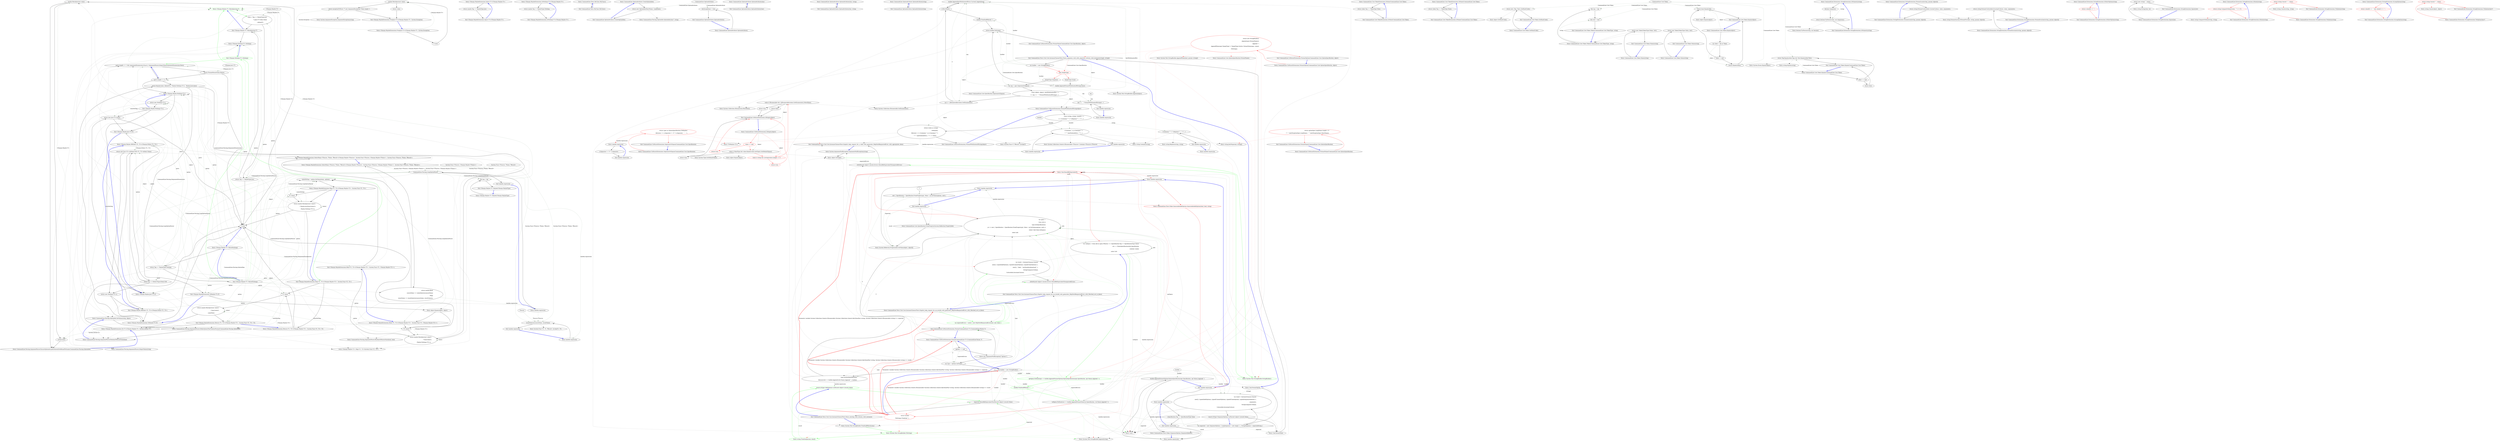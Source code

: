 digraph  {
m1_45 [label="maybe.MatchJust(out value)", span="137-137", cluster="CSharpx.MaybeExtensions.Do<T>(CSharpx.Maybe<T>, System.Action<T>)", file="LongOptionParser.cs"];
m1_48 [label="Entry CommandLine.Parsing.ArgumentParser.IsInputValue(string)", span="84-84", cluster="CommandLine.Parsing.ArgumentParser.IsInputValue(string)", file="LongOptionParser.cs"];
m1_12 [label="parts.Length == 1 && (argumentEnumerator.IsLast || !ArgumentParser.IsInputValue(argumentEnumerator.Next))", span="51-51", cluster="CommandLine.Parsing.LongOptionParser.Parse(CommandLine.Parsing.IArgumentEnumerator, CommandLine.Parsing.OptionMap, object)", file="LongOptionParser.cs"];
m1_13 [label="return PresentParserState.Failure;", span="53-53", cluster="CommandLine.Parsing.LongOptionParser.Parse(CommandLine.Parsing.IArgumentEnumerator, CommandLine.Parsing.OptionMap, object)", file="LongOptionParser.cs"];
m1_14 [label="parts.Length == 2", span="56-56", cluster="CommandLine.Parsing.LongOptionParser.Parse(CommandLine.Parsing.IArgumentEnumerator, CommandLine.Parsing.OptionMap, object)", file="LongOptionParser.cs"];
m1_52 [label="Entry CSharpx.Maybe<T1>.Map<T1, T2>(System.Func<T1, T2>)", span="118-118", cluster="CSharpx.Maybe<T1>.Map<T1, T2>(System.Func<T1, T2>)", file="LongOptionParser.cs"];
m1_34 [label="valueSetting = option.SetValue(items, options)", span="99-99", cluster="CommandLine.Parsing.LongOptionParser.Parse(CommandLine.Parsing.IArgumentEnumerator, CommandLine.Parsing.OptionMap, object)", file="LongOptionParser.cs"];
m1_70 [label="Entry System.ArgumentException.ArgumentException(string)", span="0-0", cluster="System.ArgumentException.ArgumentException(string)", file="LongOptionParser.cs"];
m1_56 [label="Entry CommandLine.Parsing.ArgumentParser.BooleanToParserState(bool, bool)", span="140-140", cluster="CommandLine.Parsing.ArgumentParser.BooleanToParserState(bool, bool)", file="LongOptionParser.cs"];
m1_3 [label="Entry CSharpx.Maybe<T>.MatchNothing()", span="29-29", cluster="CSharpx.Maybe<T>.MatchNothing()", file="LongOptionParser.cs"];
m1_6 [label="Entry CSharpx.Maybe<T>.MatchJust(out T)", span="34-34", cluster="CSharpx.Maybe<T>.MatchJust(out T)", color=green, community=0, file="LongOptionParser.cs"];
m1_5 [label="Exit CSharpx.Maybe<T>.MatchNothing()", span="29-29", cluster="CSharpx.Maybe<T>.MatchNothing()", file="LongOptionParser.cs"];
m1_7 [label="value = Tag == MaybeType.Just\r\n                ? ((Just<T>)this).Value\r\n                : default(T)", span="36-38", cluster="CSharpx.Maybe<T>.MatchJust(out T)", file="LongOptionParser.cs"];
m1_11 [label="Exit CSharpx.Nothing<T>.Nothing()", span="48-48", cluster="CSharpx.Nothing<T>.Nothing()", color=green, community=0, file="LongOptionParser.cs"];
m1_10 [label="Entry CSharpx.Nothing<T>.Nothing()", span="48-48", cluster="CSharpx.Nothing<T>.Nothing()", file="LongOptionParser.cs"];
m1_38 [label="Exit CSharpx.MaybeExtensions.Map<T1, T2>(CSharpx.Maybe<T1>, System.Func<T1, T2>)", span="118-118", cluster="CSharpx.MaybeExtensions.Map<T1, T2>(CSharpx.Maybe<T1>, System.Func<T1, T2>)", file="LongOptionParser.cs"];
m1_4 [label="return Tag == MaybeType.Nothing;", span="31-31", cluster="CSharpx.Maybe<T>.MatchNothing()", file="LongOptionParser.cs"];
m1_9 [label="Exit CSharpx.Maybe<T>.MatchJust(out T)", span="34-34", cluster="CSharpx.Maybe<T>.MatchJust(out T)", file="LongOptionParser.cs"];
m1_15 [label="Entry CSharpx.Maybe.Nothing<T>()", span="75-75", cluster="CSharpx.Maybe.Nothing<T>()", file="LongOptionParser.cs"];
m1_16 [label="return new Nothing<T>();", span="77-77", cluster="CSharpx.Maybe.Nothing<T>()", file="LongOptionParser.cs"];
m1_18 [label="Entry CSharpx.Maybe.Just<T>(T)", span="80-80", cluster="CSharpx.Maybe.Just<T>(T)", file="LongOptionParser.cs"];
m1_20 [label="Exit CSharpx.Maybe.Just<T>(T)", span="80-80", cluster="CSharpx.Maybe.Just<T>(T)", file="LongOptionParser.cs"];
m1_23 [label="return new Just<T1>(((Either1Of2<T1, T2>)either).Value);", span="93-93", cluster="CSharpx.Maybe.OfEither<T1, T2>(CSharpx.Either<T1, T2>)", file="LongOptionParser.cs"];
m1_25 [label="Exit CSharpx.Maybe.OfEither<T1, T2>(CSharpx.Either<T1, T2>)", span="89-89", cluster="CSharpx.Maybe.OfEither<T1, T2>(CSharpx.Either<T1, T2>)", file="LongOptionParser.cs"];
m1_27 [label="return Equals(value, default(T)) ? Maybe.Nothing<T>() : Maybe.Just(value);", span="107-107", cluster="CSharpx.MaybeExtensions.ToMaybe<T>(T)", file="LongOptionParser.cs"];
m1_28 [label="Exit CSharpx.MaybeExtensions.ToMaybe<T>(T)", span="105-105", cluster="CSharpx.MaybeExtensions.ToMaybe<T>(T)", file="LongOptionParser.cs"];
m1_30 [label="Entry CSharpx.MaybeExtensions.Bind<T1, T2>(CSharpx.Maybe<T1>, System.Func<T1, CSharpx.Maybe<T2>>)", span="110-110", cluster="CSharpx.MaybeExtensions.Bind<T1, T2>(CSharpx.Maybe<T1>, System.Func<T1, CSharpx.Maybe<T2>>)", file="LongOptionParser.cs"];
m1_32 [label="return maybe.MatchJust(out value1)\r\n                ? func(value1)\r\n                : Maybe.Nothing<T2>();", span="113-115", cluster="CSharpx.MaybeExtensions.Bind<T1, T2>(CSharpx.Maybe<T1>, System.Func<T1, CSharpx.Maybe<T2>>)", file="LongOptionParser.cs"];
m1_36 [label="T1 value1", span="120-120", cluster="CSharpx.MaybeExtensions.Map<T1, T2>(CSharpx.Maybe<T1>, System.Func<T1, T2>)", file="LongOptionParser.cs"];
m1_40 [label="T1 value1", span="128-128", cluster="CSharpx.MaybeExtensions.Return<T1, T2>(CSharpx.Maybe<T1>, System.Func<T1, T2>, T2)", file="LongOptionParser.cs"];
m1_42 [label="Exit CSharpx.MaybeExtensions.Return<T1, T2>(CSharpx.Maybe<T1>, System.Func<T1, T2>, T2)", span="126-126", cluster="CSharpx.MaybeExtensions.Return<T1, T2>(CSharpx.Maybe<T1>, System.Func<T1, T2>, T2)", file="LongOptionParser.cs"];
m1_8 [label="return Tag == MaybeType.Just;", span="39-39", cluster="CSharpx.Maybe<T>.MatchJust(out T)", file="LongOptionParser.cs"];
m1_39 [label="Entry CSharpx.MaybeExtensions.Return<T1, T2>(CSharpx.Maybe<T1>, System.Func<T1, T2>, T2)", span="126-126", cluster="CSharpx.MaybeExtensions.Return<T1, T2>(CSharpx.Maybe<T1>, System.Func<T1, T2>, T2)", file="LongOptionParser.cs"];
m1_21 [label="Entry CSharpx.Maybe.OfEither<T1, T2>(CSharpx.Either<T1, T2>)", span="89-89", cluster="CSharpx.Maybe.OfEither<T1, T2>(CSharpx.Either<T1, T2>)", file="LongOptionParser.cs"];
m1_33 [label="Exit CSharpx.MaybeExtensions.Bind<T1, T2>(CSharpx.Maybe<T1>, System.Func<T1, CSharpx.Maybe<T2>>)", span="110-110", cluster="CSharpx.MaybeExtensions.Bind<T1, T2>(CSharpx.Maybe<T1>, System.Func<T1, CSharpx.Maybe<T2>>)", file="LongOptionParser.cs"];
m1_22 [label="either.Tag == Either2Type.Either1Of2", span="91-91", cluster="CSharpx.Maybe.OfEither<T1, T2>(CSharpx.Either<T1, T2>)", file="LongOptionParser.cs"];
m1_17 [label="Exit CSharpx.Maybe.Nothing<T>()", span="75-75", cluster="CSharpx.Maybe.Nothing<T>()", file="LongOptionParser.cs"];
m1_19 [label="return new Just<T>(value);", span="82-82", cluster="CSharpx.Maybe.Just<T>(T)", file="LongOptionParser.cs"];
m1_24 [label="return new Nothing<T1>();", span="95-95", cluster="CSharpx.Maybe.OfEither<T1, T2>(CSharpx.Either<T1, T2>)", file="LongOptionParser.cs"];
m1_26 [label="Entry CSharpx.MaybeExtensions.ToMaybe<T>(T)", span="105-105", cluster="CSharpx.MaybeExtensions.ToMaybe<T>(T)", file="LongOptionParser.cs"];
m1_29 [label="Entry object.Equals(object, object)", span="0-0", cluster="object.Equals(object, object)", file="LongOptionParser.cs"];
m1_31 [label="T1 value1", span="112-112", cluster="CSharpx.MaybeExtensions.Bind<T1, T2>(CSharpx.Maybe<T1>, System.Func<T1, CSharpx.Maybe<T2>>)", file="LongOptionParser.cs"];
m1_35 [label="Entry CSharpx.MaybeExtensions.Map<T1, T2>(CSharpx.Maybe<T1>, System.Func<T1, T2>)", span="118-118", cluster="CSharpx.MaybeExtensions.Map<T1, T2>(CSharpx.Maybe<T1>, System.Func<T1, T2>)", file="LongOptionParser.cs"];
m1_37 [label="return maybe.MatchJust(out value1)\r\n                ? Maybe.Just(func(value1))\r\n                : Maybe.Nothing<T2>();", span="121-123", cluster="CSharpx.MaybeExtensions.Map<T1, T2>(CSharpx.Maybe<T1>, System.Func<T1, T2>)", file="LongOptionParser.cs"];
m1_41 [label="return maybe.MatchJust(out value1)\r\n                ? func(value1)\r\n                : noneValue;", span="129-131", cluster="CSharpx.MaybeExtensions.Return<T1, T2>(CSharpx.Maybe<T1>, System.Func<T1, T2>, T2)", file="LongOptionParser.cs"];
m1_43 [label="Entry CSharpx.MaybeExtensions.Do<T>(CSharpx.Maybe<T>, System.Action<T>)", span="134-134", cluster="CSharpx.MaybeExtensions.Do<T>(CSharpx.Maybe<T>, System.Action<T>)", file="LongOptionParser.cs"];
m1_44 [label="T value", span="136-136", cluster="CSharpx.MaybeExtensions.Do<T>(CSharpx.Maybe<T>, System.Action<T>)", file="LongOptionParser.cs"];
m1_49 [label="Entry CommandLine.Parsing.OptionInfo.SetValue(string, object)", span="165-165", cluster="CommandLine.Parsing.OptionInfo.SetValue(string, object)", file="LongOptionParser.cs"];
m1_50 [label="Entry CommandLine.Parsing.ArgumentParser.DefineOptionThatViolatesFormat(CommandLine.Parsing.OptionInfo)", span="171-171", cluster="CommandLine.Parsing.ArgumentParser.DefineOptionThatViolatesFormat(CommandLine.Parsing.OptionInfo)", file="LongOptionParser.cs"];
m1_51 [label="Entry CommandLine.Parsing.ArgumentParser.BooleanToParserState(bool)", span="135-135", cluster="CommandLine.Parsing.ArgumentParser.BooleanToParserState(bool)", file="LongOptionParser.cs"];
m1_64 [label="Entry CSharpx.MaybeExtensions.FromJust<T>(CSharpx.Maybe<T>, System.Exception)", span="160-160", cluster="CSharpx.MaybeExtensions.FromJust<T>(CSharpx.Maybe<T>, System.Exception)", file="LongOptionParser.cs"];
m1_65 [label="T value", span="162-162", cluster="CSharpx.MaybeExtensions.FromJust<T>(CSharpx.Maybe<T>, System.Exception)", file="LongOptionParser.cs"];
m1_66 [label="maybe.MatchJust(out value)", span="163-163", cluster="CSharpx.MaybeExtensions.FromJust<T>(CSharpx.Maybe<T>, System.Exception)", file="LongOptionParser.cs"];
m1_68 [label="throw exceptionToThrow ?? new ArgumentException(''Value empty.'');", span="167-167", cluster="CSharpx.MaybeExtensions.FromJust<T>(CSharpx.Maybe<T>, System.Exception)", file="LongOptionParser.cs"];
m1_67 [label="return value;", span="165-165", cluster="CSharpx.MaybeExtensions.FromJust<T>(CSharpx.Maybe<T>, System.Exception)", file="LongOptionParser.cs"];
m1_69 [label="Exit CSharpx.MaybeExtensions.FromJust<T>(CSharpx.Maybe<T>, System.Exception)", span="160-160", cluster="CSharpx.MaybeExtensions.FromJust<T>(CSharpx.Maybe<T>, System.Exception)", file="LongOptionParser.cs"];
m1_57 [label="Entry lambda expression", span="155-157", cluster="lambda expression", file="LongOptionParser.cs"];
m1_0 [label="Entry CSharpx.Maybe<T>.Maybe(CSharpx.MaybeType)", span="19-19", cluster="CSharpx.Maybe<T>.Maybe(CSharpx.MaybeType)", file="LongOptionParser.cs"];
m1_1 [label="this.tag = tag", span="21-21", cluster="CSharpx.Maybe<T>.Maybe(CSharpx.MaybeType)", file="LongOptionParser.cs"];
m1_2 [label="Exit CSharpx.Maybe<T>.Maybe(CSharpx.MaybeType)", span="19-19", cluster="CSharpx.Maybe<T>.Maybe(CSharpx.MaybeType)", file="LongOptionParser.cs"];
m1_60 [label="Entry lambda expression", span="157-157", cluster="lambda expression", file="LongOptionParser.cs"];
m1_58 [label="CommandLine.Parsing.LongOptionParser", span="", cluster="lambda expression", file="LongOptionParser.cs"];
m1_61 [label="resultSelector(sourceValue, resultValue)", span="157-157", cluster="lambda expression", file="LongOptionParser.cs"];
m1_59 [label="Exit lambda expression", span="155-157", cluster="lambda expression", file="LongOptionParser.cs"];
m1_62 [label="Exit lambda expression", span="157-157", cluster="lambda expression", file="LongOptionParser.cs"];
m1_54 [label="return maybe.Bind(\r\n                sourceValue => valueSelector(sourceValue)\r\n                    .Map(\r\n                        resultValue => resultSelector(sourceValue, resultValue)));", span="154-157", cluster="CSharpx.MaybeExtensions.SelectMany<TSource, TValue, TResult>(CSharpx.Maybe<TSource>, System.Func<TSource, CSharpx.Maybe<TValue>>, System.Func<TSource, TValue, TResult>)", file="LongOptionParser.cs"];
m1_74 [label="Entry CSharpx.MaybeExtensions.IsJust<T>(CSharpx.Maybe<T>)", span="175-175", cluster="CSharpx.MaybeExtensions.IsJust<T>(CSharpx.Maybe<T>)", file="LongOptionParser.cs"];
m1_75 [label="return maybe.Tag == MaybeType.Just;", span="177-177", cluster="CSharpx.MaybeExtensions.IsJust<T>(CSharpx.Maybe<T>)", file="LongOptionParser.cs"];
m1_76 [label="Exit CSharpx.MaybeExtensions.IsJust<T>(CSharpx.Maybe<T>)", span="175-175", cluster="CSharpx.MaybeExtensions.IsJust<T>(CSharpx.Maybe<T>)", file="LongOptionParser.cs"];
m1_55 [label="Exit CSharpx.MaybeExtensions.SelectMany<TSource, TValue, TResult>(CSharpx.Maybe<TSource>, System.Func<TSource, CSharpx.Maybe<TValue>>, System.Func<TSource, TValue, TResult>)", span="149-149", cluster="CSharpx.MaybeExtensions.SelectMany<TSource, TValue, TResult>(CSharpx.Maybe<TSource>, System.Func<TSource, CSharpx.Maybe<TValue>>, System.Func<TSource, TValue, TResult>)", file="LongOptionParser.cs"];
m1_71 [label="Entry CSharpx.MaybeExtensions.IsNothing<T>(CSharpx.Maybe<T>)", span="170-170", cluster="CSharpx.MaybeExtensions.IsNothing<T>(CSharpx.Maybe<T>)", file="LongOptionParser.cs"];
m1_72 [label="return maybe.Tag == MaybeType.Nothing;", span="172-172", cluster="CSharpx.MaybeExtensions.IsNothing<T>(CSharpx.Maybe<T>)", file="LongOptionParser.cs"];
m1_73 [label="Exit CSharpx.MaybeExtensions.IsNothing<T>(CSharpx.Maybe<T>)", span="170-170", cluster="CSharpx.MaybeExtensions.IsNothing<T>(CSharpx.Maybe<T>)", file="LongOptionParser.cs"];
m1_46 [label="action(value)", span="139-139", cluster="CSharpx.MaybeExtensions.Do<T>(CSharpx.Maybe<T>, System.Action<T>)", file="LongOptionParser.cs"];
m1_53 [label="Entry CSharpx.MaybeExtensions.SelectMany<TSource, TValue, TResult>(CSharpx.Maybe<TSource>, System.Func<TSource, CSharpx.Maybe<TValue>>, System.Func<TSource, TValue, TResult>)", span="149-149", cluster="CSharpx.MaybeExtensions.SelectMany<TSource, TValue, TResult>(CSharpx.Maybe<TSource>, System.Func<TSource, CSharpx.Maybe<TValue>>, System.Func<TSource, TValue, TResult>)", file="LongOptionParser.cs"];
m1_47 [label="Entry CommandLine.Parsing.ArgumentParser.EnsureOptionArrayAttributeIsNotBoundToScalar(CommandLine.Parsing.OptionInfo)", span="163-163", cluster="CommandLine.Parsing.ArgumentParser.EnsureOptionArrayAttributeIsNotBoundToScalar(CommandLine.Parsing.OptionInfo)", file="LongOptionParser.cs"];
m1_63 [label="Entry System.Func<T1, T2, TResult>.Invoke(T1, T2)", span="0-0", cluster="System.Func<T1, T2, TResult>.Invoke(T1, T2)", file="LongOptionParser.cs"];
m1_77 [label="CSharpx.Maybe<T>", span="", file="LongOptionParser.cs"];
m1_78 [label="CSharpx.Just<T>", span="", file="LongOptionParser.cs"];
m1_79 [label="System.Func<TSource, CSharpx.Maybe<TValue>>", span="", file="LongOptionParser.cs"];
m1_80 [label="System.Func<TSource, TValue, TResult>", span="", file="LongOptionParser.cs"];
m1_81 [label=TSource, span="", file="LongOptionParser.cs"];
m2_0 [label="Entry CommandLine.Tests.MyClass.MyClass()", span="5-5", cluster="CommandLine.Tests.MyClass.MyClass()", file="MyClass.cs"];
m2_1 [label="Exit CommandLine.Tests.MyClass.MyClass()", span="5-5", cluster="CommandLine.Tests.MyClass.MyClass()", file="MyClass.cs"];
m3_9 [label="Entry CommandLine.OptionAttribute.CreateOptionInfo()", span="78-78", cluster="CommandLine.OptionAttribute.CreateOptionInfo()", file="OptionAttribute.cs"];
m3_10 [label="return new OptionInfo(ShortName, LongName);", span="80-80", cluster="CommandLine.OptionAttribute.CreateOptionInfo()", file="OptionAttribute.cs"];
m3_11 [label="Exit CommandLine.OptionAttribute.CreateOptionInfo()", span="78-78", cluster="CommandLine.OptionAttribute.CreateOptionInfo()", file="OptionAttribute.cs"];
m3_12 [label="Entry CommandLine.Parsing.OptionInfo.OptionInfo(char?, string)", span="78-78", cluster="CommandLine.Parsing.OptionInfo.OptionInfo(char?, string)", file="OptionAttribute.cs"];
m3_3 [label="Entry CommandLine.OptionAttribute.OptionAttribute(char)", span="50-50", cluster="CommandLine.OptionAttribute.OptionAttribute(char)", file="OptionAttribute.cs"];
m3_4 [label="Exit CommandLine.OptionAttribute.OptionAttribute(char)", span="50-50", cluster="CommandLine.OptionAttribute.OptionAttribute(char)", file="OptionAttribute.cs"];
m3_7 [label="Entry CommandLine.OptionAttribute.OptionAttribute(char, string)", span="69-69", cluster="CommandLine.OptionAttribute.OptionAttribute(char, string)", file="OptionAttribute.cs"];
m3_8 [label="Exit CommandLine.OptionAttribute.OptionAttribute(char, string)", span="69-69", cluster="CommandLine.OptionAttribute.OptionAttribute(char, string)", file="OptionAttribute.cs"];
m3_0 [label="Entry CommandLine.OptionAttribute.OptionAttribute()", span="41-41", cluster="CommandLine.OptionAttribute.OptionAttribute()", file="OptionAttribute.cs"];
m3_1 [label="AutoLongName = true", span="43-43", cluster="CommandLine.OptionAttribute.OptionAttribute()", file="OptionAttribute.cs"];
m3_2 [label="Exit CommandLine.OptionAttribute.OptionAttribute()", span="41-41", cluster="CommandLine.OptionAttribute.OptionAttribute()", file="OptionAttribute.cs"];
m3_5 [label="Entry CommandLine.OptionAttribute.OptionAttribute(string)", span="59-59", cluster="CommandLine.OptionAttribute.OptionAttribute(string)", file="OptionAttribute.cs"];
m3_6 [label="Exit CommandLine.OptionAttribute.OptionAttribute(string)", span="59-59", cluster="CommandLine.OptionAttribute.OptionAttribute(string)", file="OptionAttribute.cs"];
m3_13 [label="CommandLine.OptionAttribute", span="", file="OptionAttribute.cs"];
m4_86 [label="Entry System.Collections.Generic.IEnumerable<TSource>.Contains<TSource>(TSource)", span="0-0", cluster="System.Collections.Generic.IEnumerable<TSource>.Contains<TSource>(TSource)", file="OptionGroupParser.cs"];
m4_17 [label="((NotParsed<object>)result).Errors.ShouldBeEquivalentTo(expectedErrors)", span="66-66", cluster="CommandLine.Tests.Unit.Core.InstanceChooserTests.Explicit_help_request_for_a_valid_verb_generates_HelpVerbRequestedError_with_appropriate_data()", file="OptionGroupParser.cs"];
m4_31 [label="Entry Unk.>", span="", cluster="Unk.>", file="OptionGroupParser.cs"];
m4_18 [label="Exit CommandLine.Tests.Unit.Core.InstanceChooserTests.Explicit_help_request_for_a_valid_verb_generates_HelpVerbRequestedError_with_appropriate_data()", span="53-53", cluster="CommandLine.Tests.Unit.Core.InstanceChooserTests.Explicit_help_request_for_a_valid_verb_generates_HelpVerbRequestedError_with_appropriate_data()", file="OptionGroupParser.cs"];
m4_88 [label="Entry CommandLine.UnParserExtensions.SeperatorOrSpace(CommandLine.Core.Specification)", span="90-90", cluster="CommandLine.UnParserExtensions.SeperatorOrSpace(CommandLine.Core.Specification)", file="OptionGroupParser.cs"];
m4_89 [label="return (spec as OptionSpecification).ToMaybe()\r\n                .Return(o => o.Separator != '\0' ? o.Separator : ' ', ' ');", span="92-93", cluster="CommandLine.UnParserExtensions.SeperatorOrSpace(CommandLine.Core.Specification)", color=red, community=0, file="OptionGroupParser.cs"];
m4_90 [label="Exit CommandLine.UnParserExtensions.SeperatorOrSpace(CommandLine.Core.Specification)", span="90-90", cluster="CommandLine.UnParserExtensions.SeperatorOrSpace(CommandLine.Core.Specification)", file="OptionGroupParser.cs"];
m4_51 [label="Exit CommandLine.Tests.Unit.Core.InstanceChooserTests.Parse_sequence_verb_with_separator_returns_verb_instance(string[], string[])", span="152-152", cluster="CommandLine.Tests.Unit.Core.InstanceChooserTests.Parse_sequence_verb_with_separator_returns_verb_instance(string[], string[])", file="OptionGroupParser.cs"];
m4_52 [label="var builder = new StringBuilder()", span="60-60", cluster="CommandLine.UnParserExtensions.FormatValue(CommandLine.Core.Specification, object)", file="OptionGroupParser.cs"];
m4_53 [label="spec.TargetType", span="61-61", cluster="CommandLine.UnParserExtensions.FormatValue(CommandLine.Core.Specification, object)", color=red, community=0, file="OptionGroupParser.cs"];
m4_55 [label="builder.Append(FormatWithQuotesIfString(value))", span="64-64", cluster="CommandLine.UnParserExtensions.FormatValue(CommandLine.Core.Specification, object)", file="OptionGroupParser.cs"];
m4_57 [label="var sep = spec.SeperatorOrSpace()", span="67-67", cluster="CommandLine.UnParserExtensions.FormatValue(CommandLine.Core.Specification, object)", file="OptionGroupParser.cs"];
m4_59 [label="var e = ((IEnumerable)value).GetEnumerator()", span="70-70", cluster="CommandLine.UnParserExtensions.FormatValue(CommandLine.Core.Specification, object)", file="OptionGroupParser.cs"];
m4_61 [label="builder.Append(fmtWithQuotesIfStr(e.Current)).Append(sep)", span="72-72", cluster="CommandLine.UnParserExtensions.FormatValue(CommandLine.Core.Specification, object)", file="OptionGroupParser.cs"];
m4_62 [label="builder.TrimEndIfMatch(' ')", span="73-73", cluster="CommandLine.UnParserExtensions.FormatValue(CommandLine.Core.Specification, object)", file="OptionGroupParser.cs"];
m4_63 [label="return builder.ToString();", span="76-76", cluster="CommandLine.UnParserExtensions.FormatValue(CommandLine.Core.Specification, object)", file="OptionGroupParser.cs"];
m4_54 [label="TargetType.Scalar", span="63-63", cluster="CommandLine.UnParserExtensions.FormatValue(CommandLine.Core.Specification, object)", file="OptionGroupParser.cs"];
m4_56 [label="TargetType.Sequence", span="66-66", cluster="CommandLine.UnParserExtensions.FormatValue(CommandLine.Core.Specification, object)", file="OptionGroupParser.cs"];
m4_58 [label="Func<object, object> fmtWithQuotesIfStr = v\r\n                        => sep == ' ' ? FormatWithQuotesIfString(v) : v", span="68-69", cluster="CommandLine.UnParserExtensions.FormatValue(CommandLine.Core.Specification, object)", file="OptionGroupParser.cs"];
m4_60 [label="e.MoveNext()", span="71-71", cluster="CommandLine.UnParserExtensions.FormatValue(CommandLine.Core.Specification, object)", file="OptionGroupParser.cs"];
m4_64 [label="Exit CommandLine.UnParserExtensions.FormatValue(CommandLine.Core.Specification, object)", span="58-58", cluster="CommandLine.UnParserExtensions.FormatValue(CommandLine.Core.Specification, object)", file="OptionGroupParser.cs"];
m4_68 [label="Entry System.Collections.IEnumerable.GetEnumerator()", span="0-0", cluster="System.Collections.IEnumerable.GetEnumerator()", file="OptionGroupParser.cs"];
m4_32 [label="Entry lambda expression", span="37-37", cluster="lambda expression", file="OptionGroupParser.cs"];
m4_34 [label="Exit lambda expression", span="37-37", cluster="lambda expression", file="OptionGroupParser.cs"];
m4_35 [label="Entry CommandLine.Core.Specification.FromProperty(System.Reflection.PropertyInfo)", span="105-105", cluster="CommandLine.Core.Specification.FromProperty(System.Reflection.PropertyInfo)", file="OptionGroupParser.cs"];
m4_36 [label="Entry System.Reflection.PropertyInfo.GetValue(object, object[])", span="0-0", cluster="System.Reflection.PropertyInfo.GetValue(object, object[])", file="OptionGroupParser.cs"];
m4_33 [label="new { Specification = Specification.FromProperty(pi), Value = pi.GetValue(options, null) }", span="37-37", cluster="lambda expression", file="OptionGroupParser.cs"];
m4_37 [label="Entry lambda expression", span="40-40", cluster="lambda expression", file="OptionGroupParser.cs"];
m4_20 [label="var expectedErrors = new[] { new HelpVerbRequestedError(null, null, false) }", span="75-75", cluster="CommandLine.Tests.Unit.Core.InstanceChooserTests.Explicit_help_request_for_an_invalid_verb_generates_HelpVerbRequestedError_with_Matched_set_to_false()", file="OptionGroupParser.cs", color=green, community=0];
m4_70 [label="Entry System.Func<T, TResult>.Invoke(T)", span="0-0", cluster="System.Func<T, TResult>.Invoke(T)", file="OptionGroupParser.cs"];
m4_102 [label="Entry CommandLine.UnParserExtensions.IsEmpty(object)", span="111-111", cluster="CommandLine.UnParserExtensions.IsEmpty(object)", file="OptionGroupParser.cs"];
m4_103 [label="value == null", span="113-113", cluster="CommandLine.UnParserExtensions.IsEmpty(object)", color=red, community=0, file="OptionGroupParser.cs"];
m4_105 [label="value is ValueType && value.Equals(value.GetType().GetDefaultValue())", span="114-114", cluster="CommandLine.UnParserExtensions.IsEmpty(object)", file="OptionGroupParser.cs"];
m4_107 [label="value is string && ((string)value).Length == 0", span="115-115", cluster="CommandLine.UnParserExtensions.IsEmpty(object)", color=red, community=0, file="OptionGroupParser.cs"];
m4_109 [label="value is IEnumerable && !((IEnumerable)value).GetEnumerator().MoveNext()", span="116-116", cluster="CommandLine.UnParserExtensions.IsEmpty(object)", file="OptionGroupParser.cs"];
m4_104 [label="return true;", span="113-113", cluster="CommandLine.UnParserExtensions.IsEmpty(object)", color=red, community=0, file="OptionGroupParser.cs"];
m4_106 [label="return true;", span="114-114", cluster="CommandLine.UnParserExtensions.IsEmpty(object)", file="OptionGroupParser.cs"];
m4_108 [label="return true;", span="115-115", cluster="CommandLine.UnParserExtensions.IsEmpty(object)", color=red, community=0, file="OptionGroupParser.cs"];
m4_110 [label="return true;", span="116-116", cluster="CommandLine.UnParserExtensions.IsEmpty(object)", file="OptionGroupParser.cs"];
m4_111 [label="return false;", span="117-117", cluster="CommandLine.UnParserExtensions.IsEmpty(object)", file="OptionGroupParser.cs"];
m4_112 [label="Exit CommandLine.UnParserExtensions.IsEmpty(object)", span="111-111", cluster="CommandLine.UnParserExtensions.IsEmpty(object)", file="OptionGroupParser.cs"];
m4_21 [label="var result = InstanceChooser.Choose(\r\n                new[] { typeof(AddOptions), typeof(CommitOptions), typeof(CloneOptions) },\r\n                new[] { ''help'', ''earthunderalienattack'' },\r\n                StringComparer.Ordinal,\r\n                CultureInfo.InvariantCulture)", span="78-82", cluster="CommandLine.Tests.Unit.Core.InstanceChooserTests.Explicit_help_request_for_an_invalid_verb_generates_HelpVerbRequestedError_with_Matched_set_to_false()", file="OptionGroupParser.cs"];
m4_82 [label="Entry string.Replace(string, string)", span="0-0", cluster="string.Replace(string, string)", file="OptionGroupParser.cs"];
m4_39 [label="Exit lambda expression", span="40-40", cluster="lambda expression", file="OptionGroupParser.cs"];
m4_41 [label="i.Specification.Tag == SpecificationType.Value", span="45-45", cluster="lambda expression", file="OptionGroupParser.cs"];
m4_42 [label="Exit lambda expression", span="45-45", cluster="lambda expression", file="OptionGroupParser.cs"];
m4_43 [label="Entry lambda expression", span="50-50", cluster="lambda expression", file="OptionGroupParser.cs"];
m4_40 [label="Entry lambda expression", span="45-45", cluster="lambda expression", file="OptionGroupParser.cs"];
m4_44 [label="builder.Append(FormatOption((OptionSpecification)opt.Specification, opt.Value)).Append(' ')", span="50-50", cluster="lambda expression", file="OptionGroupParser.cs"];
m4_13 [label="Exit CommandLine.UnParserExtensions.FormatCommandLine<T>(CommandLine.Parser, T)", span="24-24", cluster="CommandLine.UnParserExtensions.FormatCommandLine<T>(CommandLine.Parser, T)", file="OptionGroupParser.cs"];
m4_14 [label="Entry System.ArgumentNullException.ArgumentNullException(string)", span="0-0", cluster="System.ArgumentNullException.ArgumentNullException(string)", file="OptionGroupParser.cs"];
m4_16 [label="Entry System.Text.StringBuilder.StringBuilder()", span="0-0", cluster="System.Text.StringBuilder.StringBuilder()", color=green, community=0, file="OptionGroupParser.cs"];
m4_15 [label="Entry object.GetType()", span="0-0", cluster="object.GetType()", file="OptionGroupParser.cs"];
m4_94 [label="Entry CommandLine.UnParserExtensions.FormatOption(CommandLine.Core.OptionSpecification, object)", span="96-96", cluster="CommandLine.UnParserExtensions.FormatOption(CommandLine.Core.OptionSpecification, object)", file="OptionGroupParser.cs"];
m4_95 [label="return new StringBuilder()\r\n                    .Append(spec.FormatName())\r\n                    .Append(' ')\r\n                    .AppendWhen(spec.TargetType != TargetType.Switch, FormatValue(spec, value))\r\n                .ToString();", span="98-102", cluster="CommandLine.UnParserExtensions.FormatOption(CommandLine.Core.OptionSpecification, object)", color=red, community=0, file="OptionGroupParser.cs"];
m4_96 [label="Exit CommandLine.UnParserExtensions.FormatOption(CommandLine.Core.OptionSpecification, object)", span="96-96", cluster="CommandLine.UnParserExtensions.FormatOption(CommandLine.Core.OptionSpecification, object)", file="OptionGroupParser.cs"];
m4_19 [label="Entry CommandLine.Tests.Unit.Core.InstanceChooserTests.Explicit_help_request_for_an_invalid_verb_generates_HelpVerbRequestedError_with_Matched_set_to_false()", span="72-72", cluster="CommandLine.Tests.Unit.Core.InstanceChooserTests.Explicit_help_request_for_an_invalid_verb_generates_HelpVerbRequestedError_with_Matched_set_to_false()", file="OptionGroupParser.cs"];
m4_77 [label="Entry T.ToMaybe<T>()", span="105-105", cluster="T.ToMaybe<T>()", file="OptionGroupParser.cs"];
m4_81 [label="Entry string.Contains(string)", span="0-0", cluster="string.Contains(string)", file="OptionGroupParser.cs"];
m4_91 [label="Entry lambda expression", span="93-93", cluster="lambda expression", file="OptionGroupParser.cs"];
m4_28 [label="expected.ShouldBeEquivalentTo(((Parsed<object>)result).Value)", span="105-105", cluster="CommandLine.Tests.Unit.Core.InstanceChooserTests.Parse_existing_verb_returns_verb_instance()", file="OptionGroupParser.cs"];
m4_48 [label="var result = InstanceChooser.Choose(\r\n                new[] { typeof(AddOptions), typeof(CommitOptions), typeof(CloneOptions), typeof(SequenceOptions) },\r\n                arguments,\r\n                StringComparer.Ordinal,\r\n                CultureInfo.InvariantCulture)", span="158-162", cluster="CommandLine.Tests.Unit.Core.InstanceChooserTests.Parse_sequence_verb_with_separator_returns_verb_instance(string[], string[])", file="OptionGroupParser.cs"];
m4_27 [label="Assert.IsType<AddOptions>(((Parsed<object>)result).Value)", span="104-104", cluster="CommandLine.Tests.Unit.Core.InstanceChooserTests.Parse_existing_verb_returns_verb_instance()", file="OptionGroupParser.cs", color=green, community=0];
m4_47 [label="var expected = new SequenceOptions { LongSequence = new long[] { }, StringSequence = expectedString }", span="155-155", cluster="CommandLine.Tests.Unit.Core.InstanceChooserTests.Parse_sequence_verb_with_separator_returns_verb_instance(string[], string[])", file="OptionGroupParser.cs"];
m4_29 [label="Exit CommandLine.Tests.Unit.Core.InstanceChooserTests.Parse_existing_verb_returns_verb_instance()", span="91-91", cluster="CommandLine.Tests.Unit.Core.InstanceChooserTests.Parse_existing_verb_returns_verb_instance()", file="OptionGroupParser.cs"];
m4_38 [label="Entry CommandLine.Tests.Fakes.ImmutableAddOptions.ImmutableAddOptions(bool, bool, string)", span="13-13", cluster="CommandLine.Tests.Fakes.ImmutableAddOptions.ImmutableAddOptions(bool, bool, string)", color=red, community=0, file="OptionGroupParser.cs"];
m4_45 [label="Entry CommandLine.Tests.Fakes.SequenceOptions.SequenceOptions()", span="48-48", cluster="CommandLine.Tests.Fakes.SequenceOptions.SequenceOptions()", file="OptionGroupParser.cs"];
m4_49 [label="Assert.IsType<SequenceOptions>(((Parsed<object>)result).Value)", span="165-165", cluster="CommandLine.Tests.Unit.Core.InstanceChooserTests.Parse_sequence_verb_with_separator_returns_verb_instance(string[], string[])", file="OptionGroupParser.cs"];
m4_72 [label="sep == ' ' ? FormatWithQuotesIfString(v) : v", span="69-69", cluster="lambda expression", file="OptionGroupParser.cs"];
m4_71 [label="Entry lambda expression", span="68-69", cluster="lambda expression", file="OptionGroupParser.cs"];
m4_73 [label="Exit lambda expression", span="68-69", cluster="lambda expression", file="OptionGroupParser.cs"];
m4_79 [label="v.Contains(''\'''') ? v.Replace(''\'''', ''\\\'''') : v", span="82-82", cluster="lambda expression", file="OptionGroupParser.cs"];
m4_84 [label="v.Contains(' ') || v.Contains(''\'''')\r\n                    ? ''\''''.JoinTo(doubQt(v), ''\'''') : v", span="86-87", cluster="lambda expression", file="OptionGroupParser.cs"];
m4_83 [label="Entry lambda expression", span="86-87", cluster="lambda expression", file="OptionGroupParser.cs"];
m4_78 [label="Entry lambda expression", span="81-82", cluster="lambda expression", file="OptionGroupParser.cs"];
m4_80 [label="Exit lambda expression", span="81-82", cluster="lambda expression", file="OptionGroupParser.cs"];
m4_85 [label="Exit lambda expression", span="86-87", cluster="lambda expression", file="OptionGroupParser.cs"];
m4_92 [label="o.Separator != '\0' ? o.Separator : ' '", span="93-93", cluster="lambda expression", file="OptionGroupParser.cs"];
m4_93 [label="Exit lambda expression", span="93-93", cluster="lambda expression", file="OptionGroupParser.cs"];
m4_24 [label="Entry System.Text.StringBuilder.TrimEndIfMatch(char)", span="87-87", cluster="System.Text.StringBuilder.TrimEndIfMatch(char)", file="OptionGroupParser.cs"];
m4_25 [label="Entry System.Text.StringBuilder.ToString()", span="0-0", cluster="System.Text.StringBuilder.ToString()", color=green, community=0, file="OptionGroupParser.cs"];
m4_26 [label="Entry string.TrimEnd(params char[])", span="0-0", cluster="string.TrimEnd(params char[])", color=green, community=0, file="OptionGroupParser.cs"];
m4_98 [label="Entry System.Text.StringBuilder.AppendWhen(bool, params string[])", span="9-9", cluster="System.Text.StringBuilder.AppendWhen(bool, params string[])", file="OptionGroupParser.cs"];
m4_8 [label="var valSpecs = from info in specs.Where(i => i.Specification.Tag == SpecificationType.Value)\r\n                let v = (ValueSpecification)info.Specification\r\n                orderby v.Index\r\n                select info", span="45-48", cluster="CommandLine.UnParserExtensions.FormatCommandLine<T>(CommandLine.Parser, T)", file="OptionGroupParser.cs"];
m4_9 [label="optSpecs.ForEach(opt => builder.Append(FormatOption((OptionSpecification)opt.Specification, opt.Value)).Append(' '))", span="50-50", cluster="CommandLine.UnParserExtensions.FormatCommandLine<T>(CommandLine.Parser, T)", color=green, community=0, file="OptionGroupParser.cs"];
m4_10 [label="builder.TrimEndIfMatch(' ')", span="51-51", cluster="CommandLine.UnParserExtensions.FormatCommandLine<T>(CommandLine.Parser, T)", color=green, community=0, file="OptionGroupParser.cs"];
m4_11 [label="valSpecs.ForEach(val => builder.Append(FormatValue(val.Specification, val.Value)).Append(' '))", span="52-52", cluster="CommandLine.UnParserExtensions.FormatCommandLine<T>(CommandLine.Parser, T)", file="OptionGroupParser.cs"];
m4_12 [label="return builder\r\n                .ToString().TrimEnd(' ');", span="54-55", cluster="CommandLine.UnParserExtensions.FormatCommandLine<T>(CommandLine.Parser, T)", file="OptionGroupParser.cs", color=red, community=0];
m4_46 [label="Entry Unk.FormatOption", span="", cluster="Unk.FormatOption", file="OptionGroupParser.cs"];
m4_50 [label="Entry Unk.FormatValue", span="", cluster="Unk.FormatValue", file="OptionGroupParser.cs"];
m4_113 [label="Entry System.Type.GetDefaultValue()", span="119-119", cluster="System.Type.GetDefaultValue()", file="OptionGroupParser.cs"];
m4_6 [label="var specs =\r\n                from info in\r\n                    type.GetSpecifications(\r\n                        pi => new { Specification = Specification.FromProperty(pi), Value = pi.GetValue(options, null) })\r\n                where !info.Value.IsEmpty()\r\n                select info", span="34-39", cluster="CommandLine.UnParserExtensions.FormatCommandLine<T>(CommandLine.Parser, T)", file="OptionGroupParser.cs"];
m4_22 [label="((NotParsed<object>)result).Errors.ShouldBeEquivalentTo(expectedErrors)", span="85-85", cluster="CommandLine.Tests.Unit.Core.InstanceChooserTests.Explicit_help_request_for_an_invalid_verb_generates_HelpVerbRequestedError_with_Matched_set_to_false()", file="OptionGroupParser.cs"];
m4_5 [label="type.GetVerbSpecification()\r\n                .Return(verb => builder.Append(verb.Name).Append(' '), builder)", span="31-32", cluster="CommandLine.UnParserExtensions.FormatCommandLine<T>(CommandLine.Parser, T)", file="OptionGroupParser.cs"];
m4_87 [label="Entry string.JoinTo(params string[])", span="45-45", cluster="string.JoinTo(params string[])", file="OptionGroupParser.cs"];
m4_30 [label="Entry System.Text.StringBuilder.Append(string)", span="0-0", cluster="System.Text.StringBuilder.Append(string)", file="OptionGroupParser.cs"];
m4_67 [label="Entry CommandLine.Core.Specification.SeperatorOrSpace()", span="90-90", cluster="CommandLine.Core.Specification.SeperatorOrSpace()", file="OptionGroupParser.cs"];
m4_97 [label="Entry CommandLine.Core.OptionSpecification.FormatName()", span="105-105", cluster="CommandLine.Core.OptionSpecification.FormatName()", file="OptionGroupParser.cs"];
m4_65 [label="Entry CommandLine.UnParserExtensions.FormatWithQuotesIfString(object)", span="79-79", cluster="CommandLine.UnParserExtensions.FormatWithQuotesIfString(object)", file="OptionGroupParser.cs"];
m4_74 [label="Func<string, string> doubQt = v\r\n                => v.Contains(''\'''') ? v.Replace(''\'''', ''\\\'''') : v", span="81-82", cluster="CommandLine.UnParserExtensions.FormatWithQuotesIfString(object)", file="OptionGroupParser.cs"];
m4_75 [label="return (value as string)\r\n                .ToMaybe()\r\n                .Return(v => v.Contains(' ') || v.Contains(''\'''')\r\n                    ? ''\''''.JoinTo(doubQt(v), ''\'''') : v, value);", span="84-87", cluster="CommandLine.UnParserExtensions.FormatWithQuotesIfString(object)", file="OptionGroupParser.cs"];
m4_76 [label="Exit CommandLine.UnParserExtensions.FormatWithQuotesIfString(object)", span="79-79", cluster="CommandLine.UnParserExtensions.FormatWithQuotesIfString(object)", file="OptionGroupParser.cs"];
m4_23 [label="Exit CommandLine.Tests.Unit.Core.InstanceChooserTests.Explicit_help_request_for_an_invalid_verb_generates_HelpVerbRequestedError_with_Matched_set_to_false()", span="72-72", cluster="CommandLine.Tests.Unit.Core.InstanceChooserTests.Explicit_help_request_for_an_invalid_verb_generates_HelpVerbRequestedError_with_Matched_set_to_false()", file="OptionGroupParser.cs"];
m4_66 [label="Entry System.Text.StringBuilder.Append(object)", span="0-0", cluster="System.Text.StringBuilder.Append(object)", file="OptionGroupParser.cs"];
m4_114 [label="Entry object.Equals(object)", span="0-0", cluster="object.Equals(object)", file="OptionGroupParser.cs"];
m4_69 [label="Entry System.Collections.IEnumerator.MoveNext()", span="0-0", cluster="System.Collections.IEnumerator.MoveNext()", file="OptionGroupParser.cs"];
m4_99 [label="Entry CommandLine.UnParserExtensions.FormatName(CommandLine.Core.OptionSpecification)", span="105-105", cluster="CommandLine.UnParserExtensions.FormatName(CommandLine.Core.OptionSpecification)", file="OptionGroupParser.cs"];
m4_100 [label="return optionSpec.LongName.Length > 0\r\n                ? ''--''.JoinTo(optionSpec.LongName) : ''-''.JoinTo(optionSpec.ShortName);", span="107-108", cluster="CommandLine.UnParserExtensions.FormatName(CommandLine.Core.OptionSpecification)", color=red, community=0, file="OptionGroupParser.cs"];
m4_101 [label="Exit CommandLine.UnParserExtensions.FormatName(CommandLine.Core.OptionSpecification)", span="105-105", cluster="CommandLine.UnParserExtensions.FormatName(CommandLine.Core.OptionSpecification)", file="OptionGroupParser.cs"];
m4_0 [label="Entry CommandLine.UnParserExtensions.FormatCommandLine<T>(CommandLine.Parser, T)", span="24-24", cluster="CommandLine.UnParserExtensions.FormatCommandLine<T>(CommandLine.Parser, T)", file="OptionGroupParser.cs"];
m4_2 [label="throw new ArgumentNullException(''options'');", span="26-26", cluster="CommandLine.UnParserExtensions.FormatCommandLine<T>(CommandLine.Parser, T)", file="OptionGroupParser.cs"];
m4_3 [label="var type = options.GetType()", span="28-28", cluster="CommandLine.UnParserExtensions.FormatCommandLine<T>(CommandLine.Parser, T)", file="OptionGroupParser.cs"];
m4_1 [label="options == null", span="26-26", cluster="CommandLine.UnParserExtensions.FormatCommandLine<T>(CommandLine.Parser, T)", file="OptionGroupParser.cs"];
m4_4 [label="var builder = new StringBuilder()", span="29-29", cluster="CommandLine.UnParserExtensions.FormatCommandLine<T>(CommandLine.Parser, T)", file="OptionGroupParser.cs"];
m4_7 [label="Entry Unk.ShouldBeEquivalentTo", span="", cluster="Unk.ShouldBeEquivalentTo", color=red, community=0, file="OptionGroupParser.cs"];
m4_115 [label=builder, span="", file="OptionGroupParser.cs"];
m4_116 [label=T, span="", file="OptionGroupParser.cs"];
m4_117 [label=sep, span="", file="OptionGroupParser.cs"];
m4_118 [label=doubQt, span="", file="OptionGroupParser.cs"];
m6_31 [label="Entry CommandLine.Core.TokenExtensions.IsValue(CommandLine.Core.Token)", span="73-73", cluster="CommandLine.Core.TokenExtensions.IsValue(CommandLine.Core.Token)", file="ParserSettings.cs"];
m6_32 [label="return token.Tag == TokenType.Value;", span="75-75", cluster="CommandLine.Core.TokenExtensions.IsValue(CommandLine.Core.Token)", file="ParserSettings.cs"];
m6_33 [label="Exit CommandLine.Core.TokenExtensions.IsValue(CommandLine.Core.Token)", span="73-73", cluster="CommandLine.Core.TokenExtensions.IsValue(CommandLine.Core.Token)", file="ParserSettings.cs"];
m6_28 [label="Entry CommandLine.Core.TokenExtensions.IsName(CommandLine.Core.Token)", span="68-68", cluster="CommandLine.Core.TokenExtensions.IsName(CommandLine.Core.Token)", file="ParserSettings.cs"];
m6_29 [label="return token.Tag == TokenType.Name;", span="70-70", cluster="CommandLine.Core.TokenExtensions.IsName(CommandLine.Core.Token)", file="ParserSettings.cs"];
m6_30 [label="Exit CommandLine.Core.TokenExtensions.IsName(CommandLine.Core.Token)", span="68-68", cluster="CommandLine.Core.TokenExtensions.IsName(CommandLine.Core.Token)", file="ParserSettings.cs"];
m6_21 [label="Entry object.GetHashCode()", span="0-0", cluster="object.GetHashCode()", file="ParserSettings.cs"];
m6_0 [label="Entry CommandLine.Core.Token.Token(CommandLine.Core.TokenType, string)", span="13-13", cluster="CommandLine.Core.Token.Token(CommandLine.Core.TokenType, string)", file="ParserSettings.cs"];
m6_1 [label="this.tag = tag", span="15-15", cluster="CommandLine.Core.Token.Token(CommandLine.Core.TokenType, string)", file="ParserSettings.cs"];
m6_2 [label="this.text = text", span="16-16", cluster="CommandLine.Core.Token.Token(CommandLine.Core.TokenType, string)", file="ParserSettings.cs"];
m6_3 [label="Exit CommandLine.Core.Token.Token(CommandLine.Core.TokenType, string)", span="13-13", cluster="CommandLine.Core.Token.Token(CommandLine.Core.TokenType, string)", file="ParserSettings.cs"];
m6_17 [label="Entry object.Equals(object)", span="0-0", cluster="object.Equals(object)", file="ParserSettings.cs"];
m6_26 [label="Entry System.Enum.Equals(object)", span="0-0", cluster="System.Enum.Equals(object)", file="ParserSettings.cs"];
m6_27 [label="Entry string.Equals(string)", span="0-0", cluster="string.Equals(string)", file="ParserSettings.cs"];
m6_16 [label="Entry CommandLine.Core.Token.Equals(CommandLine.Core.Token)", span="55-55", cluster="CommandLine.Core.Token.Equals(CommandLine.Core.Token)", file="ParserSettings.cs"];
m6_22 [label="other == null", span="57-57", cluster="CommandLine.Core.Token.Equals(CommandLine.Core.Token)", file="ParserSettings.cs"];
m6_24 [label="return Tag.Equals(other.Tag) && Text.Equals(other.Text);", span="62-62", cluster="CommandLine.Core.Token.Equals(CommandLine.Core.Token)", file="ParserSettings.cs"];
m6_23 [label="return false;", span="59-59", cluster="CommandLine.Core.Token.Equals(CommandLine.Core.Token)", file="ParserSettings.cs"];
m6_25 [label="Exit CommandLine.Core.Token.Equals(CommandLine.Core.Token)", span="55-55", cluster="CommandLine.Core.Token.Equals(CommandLine.Core.Token)", file="ParserSettings.cs"];
m6_4 [label="Entry CommandLine.Core.Token.Name(string)", span="19-19", cluster="CommandLine.Core.Token.Name(string)", file="ParserSettings.cs"];
m6_5 [label="return new Token(TokenType.Name, text);", span="21-21", cluster="CommandLine.Core.Token.Name(string)", file="ParserSettings.cs"];
m6_6 [label="Exit CommandLine.Core.Token.Name(string)", span="19-19", cluster="CommandLine.Core.Token.Name(string)", file="ParserSettings.cs"];
m6_18 [label="Entry CommandLine.Core.Token.GetHashCode()", span="50-50", cluster="CommandLine.Core.Token.GetHashCode()", file="ParserSettings.cs"];
m6_19 [label="return new {Tag, Text}.GetHashCode();", span="52-52", cluster="CommandLine.Core.Token.GetHashCode()", file="ParserSettings.cs"];
m6_20 [label="Exit CommandLine.Core.Token.GetHashCode()", span="50-50", cluster="CommandLine.Core.Token.GetHashCode()", file="ParserSettings.cs"];
m6_7 [label="Entry CommandLine.Core.Token.Value(string)", span="24-24", cluster="CommandLine.Core.Token.Value(string)", file="ParserSettings.cs"];
m6_8 [label="return new Token(TokenType.Value, text);", span="26-26", cluster="CommandLine.Core.Token.Value(string)", file="ParserSettings.cs"];
m6_9 [label="Exit CommandLine.Core.Token.Value(string)", span="24-24", cluster="CommandLine.Core.Token.Value(string)", file="ParserSettings.cs"];
m6_10 [label="Entry CommandLine.Core.Token.Equals(object)", span="39-39", cluster="CommandLine.Core.Token.Equals(object)", file="ParserSettings.cs"];
m6_11 [label="var other = obj as Token", span="41-41", cluster="CommandLine.Core.Token.Equals(object)", file="ParserSettings.cs"];
m6_14 [label="return base.Equals(obj);", span="47-47", cluster="CommandLine.Core.Token.Equals(object)", file="ParserSettings.cs"];
m6_12 [label="other != null", span="42-42", cluster="CommandLine.Core.Token.Equals(object)", file="ParserSettings.cs"];
m6_13 [label="return Equals(other);", span="44-44", cluster="CommandLine.Core.Token.Equals(object)", file="ParserSettings.cs"];
m6_15 [label="Exit CommandLine.Core.Token.Equals(object)", span="39-39", cluster="CommandLine.Core.Token.Equals(object)", file="ParserSettings.cs"];
m6_34 [label="CommandLine.Core.Token", span="", file="ParserSettings.cs"];
m11_4 [label="Entry CommandLine.Extensions.StringExtensions.IsNumeric(string)", span="40-40", cluster="CommandLine.Extensions.StringExtensions.IsNumeric(string)", file="StringExtensions.cs"];
m11_5 [label="decimal temporary", span="42-42", cluster="CommandLine.Extensions.StringExtensions.IsNumeric(string)", file="StringExtensions.cs"];
m11_6 [label="return decimal.TryParse(value, out temporary);", span="43-43", cluster="CommandLine.Extensions.StringExtensions.IsNumeric(string)", file="StringExtensions.cs"];
m11_7 [label="Exit CommandLine.Extensions.StringExtensions.IsNumeric(string)", span="40-40", cluster="CommandLine.Extensions.StringExtensions.IsNumeric(string)", file="StringExtensions.cs"];
m11_8 [label="Entry decimal.TryParse(string, out decimal)", span="0-0", cluster="decimal.TryParse(string, out decimal)", file="StringExtensions.cs"];
m11_13 [label="Entry CommandLine.Extensions.StringExtensions.FormatLocal(string, params object[])", span="51-51", cluster="CommandLine.Extensions.StringExtensions.FormatLocal(string, params object[])", file="StringExtensions.cs"];
m11_14 [label="return string.Format(CultureInfo.CurrentCulture, value, arguments);", span="53-53", cluster="CommandLine.Extensions.StringExtensions.FormatLocal(string, params object[])", file="StringExtensions.cs"];
m11_15 [label="Exit CommandLine.Extensions.StringExtensions.FormatLocal(string, params object[])", span="51-51", cluster="CommandLine.Extensions.StringExtensions.FormatLocal(string, params object[])", file="StringExtensions.cs"];
m11_28 [label="Entry CommandLine.Extensions.StringExtensions.IsShortOption(string)", span="71-71", cluster="CommandLine.Extensions.StringExtensions.IsShortOption(string)", file="StringExtensions.cs"];
m11_29 [label="return value[0] == '-';", span="73-73", cluster="CommandLine.Extensions.StringExtensions.IsShortOption(string)", color=red, community=0, file="StringExtensions.cs"];
m11_30 [label="Exit CommandLine.Extensions.StringExtensions.IsShortOption(string)", span="71-71", cluster="CommandLine.Extensions.StringExtensions.IsShortOption(string)", file="StringExtensions.cs"];
m11_3 [label="Entry string.String(char, int)", span="0-0", cluster="string.String(char, int)", file="StringExtensions.cs"];
m11_9 [label="Entry CommandLine.Extensions.StringExtensions.FormatInvariant(string, params object[])", span="46-46", cluster="CommandLine.Extensions.StringExtensions.FormatInvariant(string, params object[])", file="StringExtensions.cs"];
m11_10 [label="return string.Format(CultureInfo.InvariantCulture, value, arguments);", span="48-48", cluster="CommandLine.Extensions.StringExtensions.FormatInvariant(string, params object[])", file="StringExtensions.cs"];
m11_11 [label="Exit CommandLine.Extensions.StringExtensions.FormatInvariant(string, params object[])", span="46-46", cluster="CommandLine.Extensions.StringExtensions.FormatInvariant(string, params object[])", file="StringExtensions.cs"];
m11_24 [label="Entry CommandLine.Extensions.StringExtensions.IsDash(string)", span="66-66", cluster="CommandLine.Extensions.StringExtensions.IsDash(string)", file="StringExtensions.cs"];
m11_25 [label="return string.CompareOrdinal(value, ''-'') == 0;", span="68-68", cluster="CommandLine.Extensions.StringExtensions.IsDash(string)", color=red, community=0, file="StringExtensions.cs"];
m11_26 [label="Exit CommandLine.Extensions.StringExtensions.IsDash(string)", span="66-66", cluster="CommandLine.Extensions.StringExtensions.IsDash(string)", file="StringExtensions.cs"];
m11_27 [label="Entry string.CompareOrdinal(string, string)", span="0-0", cluster="string.CompareOrdinal(string, string)", file="StringExtensions.cs"];
m11_19 [label="Entry string.Concat(string, string)", span="0-0", cluster="string.Concat(string, string)", file="StringExtensions.cs"];
m11_16 [label="Entry CommandLine.Extensions.StringExtensions.ToOption(string)", span="56-56", cluster="CommandLine.Extensions.StringExtensions.ToOption(string)", file="StringExtensions.cs"];
m11_17 [label="return string.Concat(''--'', value);", span="58-58", cluster="CommandLine.Extensions.StringExtensions.ToOption(string)", color=red, community=0, file="StringExtensions.cs"];
m11_18 [label="Exit CommandLine.Extensions.StringExtensions.ToOption(string)", span="56-56", cluster="CommandLine.Extensions.StringExtensions.ToOption(string)", file="StringExtensions.cs"];
m11_31 [label="Entry CommandLine.Extensions.StringExtensions.IsLongOption(string)", span="76-76", cluster="CommandLine.Extensions.StringExtensions.IsLongOption(string)", file="StringExtensions.cs"];
m11_32 [label="return value[0] == '-' && value[1] == '-';", span="78-78", cluster="CommandLine.Extensions.StringExtensions.IsLongOption(string)", color=red, community=0, file="StringExtensions.cs"];
m11_33 [label="Exit CommandLine.Extensions.StringExtensions.IsLongOption(string)", span="76-76", cluster="CommandLine.Extensions.StringExtensions.IsLongOption(string)", file="StringExtensions.cs"];
m11_0 [label="Entry CommandLine.Extensions.StringExtensions.Spaces(int)", span="35-35", cluster="CommandLine.Extensions.StringExtensions.Spaces(int)", file="StringExtensions.cs"];
m11_1 [label="return new string(' ', value);", span="37-37", cluster="CommandLine.Extensions.StringExtensions.Spaces(int)", file="StringExtensions.cs"];
m11_2 [label="Exit CommandLine.Extensions.StringExtensions.Spaces(int)", span="35-35", cluster="CommandLine.Extensions.StringExtensions.Spaces(int)", file="StringExtensions.cs"];
m11_23 [label="Entry string.Concat(object, object)", span="0-0", cluster="string.Concat(object, object)", file="StringExtensions.cs"];
m11_20 [label="Entry CommandLine.Extensions.StringExtensions.ToOption(char?)", span="61-61", cluster="CommandLine.Extensions.StringExtensions.ToOption(char?)", file="StringExtensions.cs"];
m11_21 [label="return string.Concat(''-'', value);", span="63-63", cluster="CommandLine.Extensions.StringExtensions.ToOption(char?)", color=red, community=0, file="StringExtensions.cs"];
m11_22 [label="Exit CommandLine.Extensions.StringExtensions.ToOption(char?)", span="61-61", cluster="CommandLine.Extensions.StringExtensions.ToOption(char?)", file="StringExtensions.cs"];
m11_12 [label="Entry string.Format(System.IFormatProvider, string, params object[])", span="0-0", cluster="string.Format(System.IFormatProvider, string, params object[])", file="StringExtensions.cs"];
m1_45 -> m1_46  [key=0, style=solid];
m1_45 -> m1_47  [key=0, style=solid];
m1_45 -> m1_6  [key=2, style=dotted];
m1_12 -> m1_13  [key=0, style=solid];
m1_12 -> m1_14  [key=0, style=solid];
m1_12 -> m1_48  [key=2, style=dotted];
m1_13 -> m1_14  [key=0, style=solid];
m1_13 -> m1_44  [key=0, style=solid];
m1_14 -> m1_12  [key=0, style=bold, color=blue];
m1_14 -> m1_15  [key=0, style=solid];
m1_14 -> m1_27  [key=0, style=solid];
m1_34 -> m1_35  [key=0, style=solid];
m1_34 -> m1_55  [key=2, style=dotted];
m1_34 -> m1_37  [key=1, style=dashed, color=darkseagreen4, label=valueSetting];
m1_3 -> m1_5  [key=1, style=dashed, color=darkseagreen4, label="CommandLine.Parsing.OptionMap"];
m1_3 -> m1_12  [key=1, style=dashed, color=darkseagreen4, label="CommandLine.Parsing.IArgumentEnumerator"];
m1_3 -> m1_4  [key=0, style=solid];
m1_3 -> m1_16  [key=1, style=dashed, color=darkseagreen4, label=object];
m1_3 -> m1_21  [key=1, style=dashed, color=darkseagreen4, label="CommandLine.Parsing.IArgumentEnumerator"];
m1_3 -> m1_23  [key=1, style=dashed, color=darkseagreen4, label=object];
m1_3 -> m1_28  [key=1, style=dashed, color=darkseagreen4, label="CommandLine.Parsing.IArgumentEnumerator"];
m1_3 -> m1_33  [key=1, style=dashed, color=darkseagreen4, label="CommandLine.Parsing.IArgumentEnumerator"];
m1_3 -> m1_34  [key=1, style=dashed, color=darkseagreen4, label=object];
m1_3 -> m1_40  [key=1, style=dashed, color=darkseagreen4, label=object];
m1_6 -> m1_7  [key=0, style=solid, color=green];
m1_5 -> m1_6  [key=0, style=solid, color=green];
m1_5 -> m1_11  [key=1, style=dashed, color=green, label=option];
m1_5 -> m1_7  [key=1, style=dashed, color=darkseagreen4, label=option];
m1_5 -> m1_9  [key=1, style=dashed, color=darkseagreen4, label=option];
m1_5 -> m1_10  [key=1, style=dashed, color=darkseagreen4, label=option];
m1_5 -> m1_15  [key=1, style=dashed, color=darkseagreen4, label=option];
m1_5 -> m1_16  [key=1, style=dashed, color=darkseagreen4, label=option];
m1_5 -> m1_18  [key=1, style=dashed, color=darkseagreen4, label=option];
m1_5 -> m1_20  [key=1, style=dashed, color=darkseagreen4, label=option];
m1_5 -> m1_23  [key=1, style=dashed, color=darkseagreen4, label=option];
m1_5 -> m1_25  [key=1, style=dashed, color=darkseagreen4, label=option];
m1_5 -> m1_27  [key=1, style=dashed, color=darkseagreen4, label=option];
m1_5 -> m1_28  [key=1, style=dashed, color=darkseagreen4, label=option];
m1_5 -> m1_30  [key=1, style=dashed, color=darkseagreen4, label=option];
m1_5 -> m1_32  [key=1, style=dashed, color=darkseagreen4, label=option];
m1_5 -> m1_34  [key=1, style=dashed, color=darkseagreen4, label=option];
m1_5 -> m1_36  [key=1, style=dashed, color=darkseagreen4, label=option];
m1_5 -> m1_40  [key=1, style=dashed, color=darkseagreen4, label=option];
m1_5 -> m1_42  [key=1, style=dashed, color=darkseagreen4, label=option];
m1_5 -> m1_3  [key=0, style=bold, color=blue];
m1_7 -> m1_8  [key=0, style=solid];
m1_7 -> m1_9  [key=0, style=solid];
m1_11 -> m1_12  [key=0, style=solid, color=green];
m1_11 -> m1_38  [key=0, style=solid, color=green];
m1_11 -> m1_10  [key=0, style=bold, color=blue];
m1_10 -> m1_11  [key=0, style=solid, color=green];
m1_10 -> m1_47  [key=2, style=dotted];
m1_38 -> m1_39  [key=0, style=solid];
m1_38 -> m1_40  [key=0, style=solid];
m1_38 -> m1_35  [key=0, style=bold, color=blue];
m1_4 -> m1_5  [key=0, style=solid];
m1_4 -> m1_12  [key=1, style=dashed, color=darkseagreen4, label=parts];
m1_4 -> m1_38  [key=1, style=dashed, color=darkseagreen4, label=parts];
m1_4 -> m1_45  [key=2, style=dotted];
m1_4 -> m1_46  [key=2, style=dotted];
m1_4 -> m1_14  [key=1, style=dashed, color=darkseagreen4, label=parts];
m1_4 -> m1_16  [key=1, style=dashed, color=darkseagreen4, label=parts];
m1_4 -> m1_22  [key=1, style=dashed, color=darkseagreen4, label=parts];
m1_9 -> m1_10  [key=0, style=solid];
m1_9 -> m1_6  [key=0, style=bold, color=blue];
m1_15 -> m1_16  [key=0, style=solid];
m1_15 -> m1_20  [key=0, style=solid];
m1_16 -> m1_17  [key=0, style=solid];
m1_16 -> m1_49  [key=2, style=dotted];
m1_16 -> m1_19  [key=1, style=dashed, color=darkseagreen4, label=valueSetting];
m1_16 -> m1_10  [key=2, style=dotted];
m1_18 -> m1_19  [key=0, style=solid];
m1_18 -> m1_50  [key=2, style=dotted];
m1_20 -> m1_21  [key=0, style=solid];
m1_20 -> m1_52  [key=2, style=dotted];
m1_20 -> m1_18  [key=0, style=bold, color=blue];
m1_23 -> m1_24  [key=0, style=solid];
m1_23 -> m1_55  [key=2, style=dotted];
m1_23 -> m1_26  [key=1, style=dashed, color=darkseagreen4, label=valueSetting];
m1_23 -> m1_25  [key=0, style=solid];
m1_23 -> m1_12  [key=2, style=dotted];
m1_25 -> m1_26  [key=0, style=solid];
m1_25 -> m1_50  [key=2, style=dotted];
m1_25 -> m1_21  [key=0, style=bold, color=blue];
m1_27 -> m1_28  [key=0, style=solid];
m1_27 -> m1_32  [key=0, style=solid];
m1_27 -> m1_29  [key=2, style=dotted];
m1_27 -> m1_15  [key=2, style=dotted];
m1_27 -> m1_18  [key=2, style=dotted];
m1_28 -> m1_29  [key=0, style=solid];
m1_28 -> m1_49  [key=2, style=dotted];
m1_28 -> m1_31  [key=1, style=dashed, color=darkseagreen4, label=valueSetting];
m1_28 -> m1_26  [key=0, style=bold, color=blue];
m1_30 -> m1_31  [key=0, style=solid];
m1_30 -> m1_50  [key=2, style=dotted];
m1_30 -> m1_32  [key=1, style=dashed, color=darkseagreen4, label="CSharpx.Maybe<T1>"];
m1_32 -> m1_33  [key=0, style=solid];
m1_32 -> m1_52  [key=2, style=dotted];
m1_32 -> m1_6  [key=2, style=dotted];
m1_32 -> m1_34  [key=2, style=dotted];
m1_32 -> m1_15  [key=2, style=dotted];
m1_32 -> m1_32  [key=1, style=dashed, color=darkseagreen4, label=value1];
m1_36 -> m1_37  [key=0, style=solid];
m1_36 -> m1_50  [key=2, style=dotted];
m1_40 -> m1_41  [key=0, style=solid];
m1_40 -> m1_57  [key=2, style=dotted];
m1_40 -> m1_43  [key=1, style=dashed, color=darkseagreen4, label=valueSetting];
m1_42 -> m1_43  [key=0, style=solid];
m1_42 -> m1_50  [key=2, style=dotted];
m1_42 -> m1_39  [key=0, style=bold, color=blue];
m1_8 -> m1_44  [key=0, style=solid];
m1_8 -> m1_9  [key=0, style=solid];
m1_39 -> m1_44  [key=0, style=solid];
m1_39 -> m1_40  [key=0, style=solid];
m1_39 -> m1_41  [key=1, style=dashed, color=darkseagreen4, label="CSharpx.Maybe<T1>"];
m1_21 -> m1_23  [key=1, style=dashed, color=darkseagreen4, label="CSharpx.Either<T1, T2>"];
m1_21 -> m1_22  [key=0, style=solid];
m1_21 -> m1_53  [key=2, style=dotted];
m1_33 -> m1_34  [key=0, style=solid];
m1_33 -> m1_53  [key=2, style=dotted];
m1_33 -> m1_30  [key=0, style=bold, color=blue];
m1_22 -> m1_23  [key=0, style=solid];
m1_22 -> m1_54  [key=2, style=dotted];
m1_22 -> m1_24  [key=0, style=solid];
m1_17 -> m1_18  [key=0, style=solid];
m1_17 -> m1_19  [key=0, style=solid];
m1_17 -> m1_15  [key=0, style=bold, color=blue];
m1_19 -> m1_44  [key=0, style=solid];
m1_19 -> m1_51  [key=2, style=dotted];
m1_19 -> m1_20  [key=0, style=solid];
m1_19 -> m1_12  [key=2, style=dotted];
m1_24 -> m1_25  [key=0, style=solid];
m1_24 -> m1_26  [key=0, style=solid];
m1_24 -> m1_10  [key=2, style=dotted];
m1_26 -> m1_44  [key=0, style=solid];
m1_26 -> m1_51  [key=2, style=dotted];
m1_26 -> m1_27  [key=0, style=solid];
m1_29 -> m1_30  [key=0, style=solid];
m1_29 -> m1_31  [key=0, style=solid];
m1_31 -> m1_44  [key=0, style=solid];
m1_31 -> m1_56  [key=2, style=dotted];
m1_31 -> m1_32  [key=0, style=solid];
m1_35 -> m1_36  [key=0, style=solid];
m1_35 -> m1_37  [key=0, style=solid];
m1_37 -> m1_44  [key=0, style=solid];
m1_37 -> m1_51  [key=2, style=dotted];
m1_37 -> m1_38  [key=0, style=solid];
m1_37 -> m1_6  [key=2, style=dotted];
m1_37 -> m1_34  [key=2, style=dotted];
m1_37 -> m1_18  [key=2, style=dotted];
m1_37 -> m1_15  [key=2, style=dotted];
m1_37 -> m1_37  [key=1, style=dashed, color=darkseagreen4, label=value1];
m1_41 -> m1_42  [key=0, style=solid];
m1_41 -> m1_43  [key=0, style=solid];
m1_41 -> m1_6  [key=2, style=dotted];
m1_41 -> m1_34  [key=2, style=dotted];
m1_41 -> m1_41  [key=1, style=dashed, color=darkseagreen4, label=value1];
m1_43 -> m1_44  [key=0, style=solid];
m1_43 -> m1_51  [key=2, style=dotted];
m1_43 -> m1_45  [key=1, style=dashed, color=darkseagreen4, label="CSharpx.Maybe<T>"];
m1_43 -> m1_46  [key=1, style=dashed, color=darkseagreen4, label="System.Action<T>"];
m1_44 -> m1_3  [key=0, style=bold, color=blue];
m1_44 -> m1_45  [key=0, style=solid];
m1_49 -> m1_50  [key=0, style=solid];
m1_50 -> m1_51  [key=0, style=solid];
m1_50 -> m1_52  [key=2, style=dotted];
m1_51 -> m1_49  [key=0, style=bold, color=blue];
m1_64 -> m1_65  [key=0, style=solid];
m1_64 -> m1_66  [key=1, style=dashed, color=darkseagreen4, label="CSharpx.Maybe<T>"];
m1_64 -> m1_68  [key=1, style=dashed, color=darkseagreen4, label="System.Exception"];
m1_65 -> m1_66  [key=0, style=solid];
m1_66 -> m1_67  [key=0, style=solid];
m1_66 -> m1_68  [key=0, style=solid];
m1_66 -> m1_6  [key=2, style=dotted];
m1_68 -> m1_69  [key=0, style=solid];
m1_68 -> m1_70  [key=2, style=dotted];
m1_67 -> m1_69  [key=0, style=solid];
m1_69 -> m1_64  [key=0, style=bold, color=blue];
m1_57 -> m1_58  [key=0, style=solid];
m1_57 -> m1_61  [key=1, style=dashed, color=darkseagreen4, label=TSource];
m1_0 -> m1_1  [key=0, style=solid];
m1_1 -> m1_2  [key=0, style=solid];
m1_2 -> m1_0  [key=0, style=bold, color=blue];
m1_60 -> m1_61  [key=0, style=solid];
m1_58 -> m1_59  [key=0, style=solid];
m1_58 -> m1_34  [key=2, style=dotted];
m1_58 -> m1_52  [key=2, style=dotted];
m1_58 -> m1_60  [key=1, style=dashed, color=darkseagreen4, label="lambda expression"];
m1_58 -> m1_18  [key=1, style=dashed, color=darkseagreen4, label="CommandLine.Parsing.LongOptionParser"];
m1_58 -> m1_25  [key=1, style=dashed, color=darkseagreen4, label="CommandLine.Parsing.LongOptionParser"];
m1_58 -> m1_30  [key=1, style=dashed, color=darkseagreen4, label="CommandLine.Parsing.LongOptionParser"];
m1_58 -> m1_36  [key=1, style=dashed, color=darkseagreen4, label="CommandLine.Parsing.LongOptionParser"];
m1_58 -> m1_42  [key=1, style=dashed, color=darkseagreen4, label="CommandLine.Parsing.LongOptionParser"];
m1_58 -> m1_8  [key=1, style=dashed, color=darkseagreen4, label="CommandLine.Parsing.LongOptionParser"];
m1_58 -> m1_1  [key=1, style=dashed, color=darkseagreen4, label="CommandLine.Parsing.LongOptionParser"];
m1_61 -> m1_62  [key=0, style=solid];
m1_61 -> m1_63  [key=2, style=dotted];
m1_59 -> m1_57  [key=0, style=bold, color=blue];
m1_62 -> m1_60  [key=0, style=bold, color=blue];
m1_54 -> m1_55  [key=0, style=solid];
m1_54 -> m1_56  [key=2, style=dotted];
m1_54 -> m1_57  [key=1, style=dashed, color=darkseagreen4, label="lambda expression"];
m1_74 -> m1_75  [key=0, style=solid];
m1_75 -> m1_76  [key=0, style=solid];
m1_76 -> m1_74  [key=0, style=bold, color=blue];
m1_55 -> m1_53  [key=0, style=bold, color=blue];
m1_71 -> m1_72  [key=0, style=solid];
m1_72 -> m1_73  [key=0, style=solid];
m1_73 -> m1_71  [key=0, style=bold, color=blue];
m1_46 -> m1_47  [key=0, style=solid];
m1_46 -> m1_48  [key=2, style=dotted];
m1_53 -> m1_54  [key=0, style=solid];
m1_53 -> m1_58  [key=1, style=dashed, color=darkseagreen4, label="System.Func<TSource, CSharpx.Maybe<TValue>>"];
m1_53 -> m1_61  [key=1, style=dashed, color=darkseagreen4, label="System.Func<TSource, TValue, TResult>"];
m1_47 -> m1_43  [key=0, style=bold, color=blue];
m1_77 -> m1_1  [key=1, style=dashed, color=darkseagreen4, label="CSharpx.Maybe<T>"];
m1_77 -> m1_4  [key=1, style=dashed, color=darkseagreen4, label="CSharpx.Maybe<T>"];
m1_77 -> m1_7  [key=1, style=dashed, color=darkseagreen4, label="CSharpx.Maybe<T>"];
m1_77 -> m1_8  [key=1, style=dashed, color=darkseagreen4, label="CSharpx.Maybe<T>"];
m1_78 -> m1_13  [key=1, style=dashed, color=darkseagreen4, label="CSharpx.Just<T>"];
m1_79 -> m1_58  [key=1, style=dashed, color=darkseagreen4, label="System.Func<TSource, CSharpx.Maybe<TValue>>"];
m1_80 -> m1_58  [key=1, style=dashed, color=darkseagreen4, label="System.Func<TSource, TValue, TResult>"];
m1_80 -> m1_61  [key=1, style=dashed, color=darkseagreen4, label="System.Func<TSource, TValue, TResult>"];
m1_81 -> m1_61  [key=1, style=dashed, color=darkseagreen4, label=TSource];
m2_0 -> m2_1  [key=0, style=solid];
m2_1 -> m2_0  [key=0, style=bold, color=blue];
m3_9 -> m3_10  [key=0, style=solid];
m3_10 -> m3_11  [key=0, style=solid];
m3_10 -> m3_12  [key=2, style=dotted];
m3_11 -> m3_9  [key=0, style=bold, color=blue];
m3_3 -> m3_4  [key=0, style=solid];
m3_4 -> m3_3  [key=0, style=bold, color=blue];
m3_7 -> m3_8  [key=0, style=solid];
m3_8 -> m3_7  [key=0, style=bold, color=blue];
m3_0 -> m3_1  [key=0, style=solid];
m3_1 -> m3_2  [key=0, style=solid];
m3_2 -> m3_0  [key=0, style=bold, color=blue];
m3_5 -> m3_6  [key=0, style=solid];
m3_6 -> m3_5  [key=0, style=bold, color=blue];
m3_13 -> m3_1  [key=1, style=dashed, color=darkseagreen4, label="CommandLine.OptionAttribute"];
m3_13 -> m3_10  [key=1, style=dashed, color=darkseagreen4, label="CommandLine.OptionAttribute"];
m4_17 -> m4_18  [key=0, style=solid];
m4_17 -> m4_7  [key=2, style=dotted];
m4_18 -> m4_14  [key=0, style=bold, color=blue];
m4_88 -> m4_89  [key=0, style=solid, color=red];
m4_89 -> m4_90  [key=0, style=solid, color=red];
m4_89 -> m4_77  [key=2, style=dotted, color=red];
m4_89 -> m4_18  [key=2, style=dotted, color=red];
m4_89 -> m4_91  [key=1, style=dashed, color=red, label="lambda expression"];
m4_90 -> m4_88  [key=0, style=bold, color=blue];
m4_51 -> m4_52  [key=0, style=solid];
m4_51 -> m4_53  [key=1, style=dashed, color=red, label="CommandLine.Core.Specification"];
m4_51 -> m4_55  [key=1, style=dashed, color=darkseagreen4, label=object];
m4_51 -> m4_57  [key=1, style=dashed, color=darkseagreen4, label="CommandLine.Core.Specification"];
m4_51 -> m4_59  [key=1, style=dashed, color=darkseagreen4, label=object];
m4_51 -> m4_46  [key=0, style=bold, color=blue];
m4_52 -> m4_53  [key=0, style=solid, color=red];
m4_52 -> m4_16  [key=2, style=dotted];
m4_52 -> m4_55  [key=1, style=dashed, color=darkseagreen4, label=builder];
m4_52 -> m4_61  [key=1, style=dashed, color=darkseagreen4, label=builder];
m4_52 -> m4_62  [key=1, style=dashed, color=darkseagreen4, label=builder];
m4_52 -> m4_63  [key=1, style=dashed, color=darkseagreen4, label=builder];
m4_53 -> m4_54  [key=0, style=solid, color=red];
m4_53 -> m4_56  [key=0, style=solid, color=red];
m4_55 -> m4_63  [key=0, style=solid];
m4_55 -> m4_65  [key=2, style=dotted];
m4_55 -> m4_66  [key=2, style=dotted];
m4_57 -> m4_58  [key=0, style=solid];
m4_57 -> m4_67  [key=2, style=dotted];
m4_57 -> m4_72  [key=1, style=dashed, color=darkseagreen4, label=sep];
m4_57 -> m4_61  [key=1, style=dashed, color=darkseagreen4, label=sep];
m4_59 -> m4_60  [key=0, style=solid];
m4_59 -> m4_68  [key=2, style=dotted];
m4_59 -> m4_61  [key=1, style=dashed, color=darkseagreen4, label=e];
m4_61 -> m4_60  [key=0, style=solid];
m4_61 -> m4_70  [key=2, style=dotted];
m4_61 -> m4_66  [key=2, style=dotted];
m4_61 -> m4_31  [key=2, style=dotted];
m4_62 -> m4_63  [key=0, style=solid];
m4_62 -> m4_24  [key=2, style=dotted];
m4_63 -> m4_64  [key=0, style=solid];
m4_63 -> m4_25  [key=2, style=dotted];
m4_54 -> m4_55  [key=0, style=solid];
m4_56 -> m4_57  [key=0, style=solid];
m4_58 -> m4_59  [key=0, style=solid];
m4_58 -> m4_72  [key=1, style=dashed, color=darkseagreen4, label=object];
m4_58 -> m4_61  [key=1, style=dashed, color=darkseagreen4, label=fmtWithQuotesIfStr];
m4_60 -> m4_61  [key=0, style=solid];
m4_60 -> m4_62  [key=0, style=solid];
m4_60 -> m4_69  [key=2, style=dotted];
m4_64 -> m4_51  [key=0, style=bold, color=blue];
m4_32 -> m4_33  [key=0, style=solid];
m4_34 -> m4_6  [key=2, style=dotted];
m4_34 -> m4_35  [key=0, style=solid];
m4_34 -> m4_36  [key=1, style=dashed, color=darkseagreen4, label=result];
m4_34 -> m4_32  [key=0, style=bold, color=blue];
m4_35 -> m4_31  [key=2, style=dotted];
m4_35 -> m4_36  [key=0, style=solid];
m4_36 -> m4_7  [key=2, style=dotted];
m4_36 -> m4_37  [key=0, style=solid];
m4_33 -> m4_34  [key=0, style=solid];
m4_33 -> m4_36  [key=1, style=dashed, color=darkseagreen4, label=expected];
m4_33 -> m4_38  [key=2, style=dotted];
m4_33 -> m4_35  [key=2, style=dotted];
m4_37 -> m4_32  [key=0, style=bold, color=blue];
m4_37 -> m4_38  [key=0, style=solid, color=red];
m4_20 -> m4_21  [key=0, style=solid, color=green];
m4_20 -> m4_13  [key=2, style=dotted, color=green];
m4_20 -> m4_22  [key=1, style=dashed, color=green, label=expectedErrors];
m4_102 -> m4_103  [key=0, style=solid, color=red];
m4_102 -> m4_105  [key=1, style=dashed, color=darkseagreen4, label=object];
m4_102 -> m4_107  [key=1, style=dashed, color=red, label=object];
m4_102 -> m4_109  [key=1, style=dashed, color=darkseagreen4, label=object];
m4_103 -> m4_104  [key=0, style=solid, color=red];
m4_103 -> m4_105  [key=0, style=solid, color=red];
m4_105 -> m4_106  [key=0, style=solid];
m4_105 -> m4_107  [key=0, style=solid, color=red];
m4_105 -> m4_15  [key=2, style=dotted];
m4_105 -> m4_113  [key=2, style=dotted];
m4_105 -> m4_114  [key=2, style=dotted];
m4_107 -> m4_108  [key=0, style=solid, color=red];
m4_107 -> m4_109  [key=0, style=solid, color=red];
m4_109 -> m4_110  [key=0, style=solid];
m4_109 -> m4_111  [key=0, style=solid];
m4_109 -> m4_68  [key=2, style=dotted];
m4_109 -> m4_69  [key=2, style=dotted];
m4_104 -> m4_112  [key=0, style=solid, color=red];
m4_106 -> m4_112  [key=0, style=solid];
m4_108 -> m4_112  [key=0, style=solid, color=red];
m4_110 -> m4_112  [key=0, style=solid];
m4_111 -> m4_112  [key=0, style=solid];
m4_112 -> m4_102  [key=0, style=bold, color=blue];
m4_21 -> m4_6  [key=2, style=dotted];
m4_21 -> m4_22  [key=0, style=solid];
m4_39 -> m4_40  [key=0, style=solid];
m4_39 -> m4_37  [key=0, style=bold, color=blue];
m4_41 -> m4_6  [key=2, style=dotted];
m4_41 -> m4_42  [key=0, style=solid];
m4_41 -> m4_43  [key=1, style=dashed, color=darkseagreen4, label=result];
m4_42 -> m4_31  [key=2, style=dotted];
m4_42 -> m4_43  [key=0, style=solid];
m4_42 -> m4_40  [key=0, style=bold, color=blue];
m4_43 -> m4_7  [key=2, style=dotted];
m4_43 -> m4_44  [key=0, style=solid];
m4_40 -> m4_41  [key=0, style=solid];
m4_40 -> m4_43  [key=1, style=dashed, color=darkseagreen4, label=expected];
m4_40 -> m4_45  [key=2, style=dotted];
m4_44 -> m4_39  [key=0, style=bold, color=blue];
m4_44 -> m4_45  [key=0, style=solid];
m4_44 -> m4_46  [key=2, style=dotted];
m4_44 -> m4_30  [key=2, style=dotted];
m4_44 -> m4_31  [key=2, style=dotted];
m4_13 -> m4_0  [key=0, style=bold, color=blue];
m4_14 -> m4_15  [key=0, style=solid];
m4_16 -> m4_17  [key=0, style=solid, color=green];
m4_16 -> m4_6  [key=2, style=dotted, color=green];
m4_15 -> m4_16  [key=0, style=solid, color=green];
m4_15 -> m4_13  [key=2, style=dotted];
m4_15 -> m4_17  [key=1, style=dashed, color=darkseagreen4, label=expectedErrors];
m4_94 -> m4_95  [key=0, style=solid, color=red];
m4_95 -> m4_96  [key=0, style=solid, color=red];
m4_95 -> m4_16  [key=2, style=dotted, color=red];
m4_95 -> m4_97  [key=2, style=dotted, color=red];
m4_95 -> m4_30  [key=2, style=dotted, color=red];
m4_95 -> m4_31  [key=2, style=dotted, color=red];
m4_95 -> m4_51  [key=2, style=dotted, color=red];
m4_95 -> m4_98  [key=2, style=dotted, color=red];
m4_95 -> m4_25  [key=2, style=dotted, color=red];
m4_96 -> m4_94  [key=0, style=bold, color=blue];
m4_19 -> m4_20  [key=0, style=solid, color=green];
m4_91 -> m4_92  [key=0, style=solid];
m4_28 -> m4_29  [key=0, style=solid];
m4_28 -> m4_30  [key=2, style=dotted];
m4_28 -> m4_31  [key=2, style=dotted];
m4_28 -> m4_7  [key=2, style=dotted];
m4_48 -> m4_49  [key=0, style=solid];
m4_48 -> m4_50  [key=2, style=dotted];
m4_48 -> m4_30  [key=2, style=dotted];
m4_48 -> m4_31  [key=2, style=dotted];
m4_48 -> m4_6  [key=2, style=dotted];
m4_27 -> m4_28  [key=0, style=solid, color=green];
m4_27 -> m4_31  [key=2, style=dotted, color=green];
m4_47 -> m4_48  [key=0, style=solid];
m4_47 -> m4_50  [key=1, style=dashed, color=darkseagreen4, label=expected];
m4_47 -> m4_45  [key=2, style=dotted];
m4_29 -> m4_27  [key=0, style=bold, color=blue];
m4_29 -> m4_24  [key=0, style=bold, color=blue];
m4_38 -> m4_39  [key=0, style=solid, color=red];
m4_45 -> m4_43  [key=0, style=bold, color=blue];
m4_49 -> m4_47  [key=0, style=bold, color=blue];
m4_49 -> m4_31  [key=2, style=dotted];
m4_49 -> m4_50  [key=0, style=solid];
m4_72 -> m4_73  [key=0, style=solid];
m4_72 -> m4_65  [key=2, style=dotted];
m4_71 -> m4_72  [key=0, style=solid];
m4_73 -> m4_71  [key=0, style=bold, color=blue];
m4_79 -> m4_80  [key=0, style=solid];
m4_79 -> m4_81  [key=2, style=dotted];
m4_79 -> m4_82  [key=2, style=dotted];
m4_84 -> m4_85  [key=0, style=solid];
m4_84 -> m4_86  [key=2, style=dotted];
m4_84 -> m4_81  [key=2, style=dotted];
m4_84 -> m4_70  [key=2, style=dotted];
m4_84 -> m4_87  [key=2, style=dotted];
m4_83 -> m4_84  [key=0, style=solid];
m4_78 -> m4_79  [key=0, style=solid];
m4_80 -> m4_78  [key=0, style=bold, color=blue];
m4_85 -> m4_83  [key=0, style=bold, color=blue];
m4_92 -> m4_93  [key=0, style=solid];
m4_93 -> m4_91  [key=0, style=bold, color=blue];
m4_24 -> m4_25  [key=0, style=solid, color=green];
m4_25 -> m4_26  [key=0, style=solid, color=green];
m4_25 -> m4_30  [key=2, style=dotted, color=green];
m4_25 -> m4_28  [key=1, style=dashed, color=green, label=expected];
m4_26 -> m4_27  [key=0, style=solid, color=green];
m4_26 -> m4_6  [key=2, style=dotted, color=green];
m4_26 -> m4_28  [key=1, style=dashed, color=green, label=result];
m4_8 -> m4_9  [key=0, style=solid, color=green];
m4_8 -> m4_21  [key=2, style=dotted];
m4_8 -> m4_40  [key=1, style=dashed, color=darkseagreen4, label="lambda expression"];
m4_8 -> m4_8  [key=1, style=dashed, color=darkseagreen4, label=info];
m4_8 -> m4_11  [key=1, style=dashed, color=darkseagreen4, label=valSpecs];
m4_9 -> m4_10  [key=0, style=solid, color=green];
m4_9 -> m4_13  [key=2, style=dotted, color=green];
m4_9 -> m4_11  [key=1, style=dashed, color=green, label=expectedErrors];
m4_9 -> m4_23  [key=2, style=dotted];
m4_9 -> m4_43  [key=1, style=dashed, color=darkseagreen4, label="lambda expression"];
m4_10 -> m4_11  [key=0, style=solid, color=green];
m4_10 -> m4_6  [key=2, style=dotted, color=green];
m4_10 -> m4_24  [key=2, style=dotted];
m4_11 -> m4_12  [key=0, style=solid, color=red];
m4_11 -> m4_7  [key=2, style=dotted];
m4_11 -> m4_23  [key=2, style=dotted];
m4_11 -> m4_47  [key=1, style=dashed, color=darkseagreen4, label="lambda expression"];
m4_12 -> m4_8  [key=0, style=bold, color=blue];
m4_12 -> m4_13  [key=0, style=solid, color=red];
m4_12 -> m4_25  [key=2, style=dotted, color=red];
m4_12 -> m4_26  [key=2, style=dotted, color=red];
m4_12 -> m4_0  [key=3, color=red, style=bold, label="Parameter variable System.Collections.Generic.IEnumerable<System.Collections.Generic.KeyValuePair<string, System.Collections.Generic.IEnumerable<string>>> expected"];
m4_12 -> m4_7  [key=3, color=red, style=bold, label="Parameter variable System.Collections.Generic.IEnumerable<System.Collections.Generic.KeyValuePair<string, System.Collections.Generic.IEnumerable<string>>> expected"];
m4_12 -> m4_19  [key=3, color=red, style=bold, label="Parameter variable System.Collections.Generic.IEnumerable<System.Collections.Generic.KeyValuePair<string, System.Collections.Generic.IEnumerable<string>>> result"];
m4_12 -> m4_4  [key=3, color=red, style=bold, label="Parameter variable System.Collections.Generic.IEnumerable<System.Collections.Generic.KeyValuePair<string, System.Collections.Generic.IEnumerable<string>>> result"];
m4_46 -> m4_48  [key=1, style=dashed, color=darkseagreen4, label="string[]"];
m4_46 -> m4_47  [key=0, style=solid];
m4_50 -> m4_7  [key=2, style=dotted];
m4_50 -> m4_51  [key=0, style=solid];
m4_6 -> m4_7  [key=0, style=solid, color=red];
m4_6 -> m4_19  [key=2, style=dotted];
m4_6 -> m4_20  [key=2, style=dotted];
m4_6 -> m4_32  [key=1, style=dashed, color=darkseagreen4, label="lambda expression"];
m4_6 -> m4_6  [key=1, style=dashed, color=darkseagreen4, label=info];
m4_6 -> m4_8  [key=1, style=dashed, color=darkseagreen4, label=specs];
m4_22 -> m4_23  [key=0, style=solid];
m4_22 -> m4_7  [key=2, style=dotted];
m4_5 -> m4_6  [key=0, style=solid];
m4_5 -> m4_17  [key=2, style=dotted];
m4_5 -> m4_18  [key=2, style=dotted];
m4_5 -> m4_27  [key=1, style=dashed, color=darkseagreen4, label="lambda expression"];
m4_65 -> m4_74  [key=0, style=solid];
m4_65 -> m4_75  [key=1, style=dashed, color=darkseagreen4, label=object];
m4_74 -> m4_75  [key=0, style=solid];
m4_74 -> m4_79  [key=1, style=dashed, color=darkseagreen4, label=string];
m4_74 -> m4_84  [key=1, style=dashed, color=darkseagreen4, label=doubQt];
m4_75 -> m4_76  [key=0, style=solid];
m4_75 -> m4_77  [key=2, style=dotted];
m4_75 -> m4_18  [key=2, style=dotted];
m4_75 -> m4_83  [key=1, style=dashed, color=darkseagreen4, label="lambda expression"];
m4_76 -> m4_65  [key=0, style=bold, color=blue];
m4_23 -> m4_19  [key=0, style=bold, color=blue];
m4_99 -> m4_100  [key=0, style=solid, color=red];
m4_100 -> m4_101  [key=0, style=solid, color=red];
m4_100 -> m4_87  [key=2, style=dotted, color=red];
m4_101 -> m4_99  [key=0, style=bold, color=blue];
m4_0 -> m4_1  [key=0, style=solid];
m4_0 -> m4_3  [key=1, style=dashed, color=darkseagreen4, label=T];
m4_0 -> m4_6  [key=1, style=dashed, color=darkseagreen4, label=T];
m4_0 -> m4_33  [key=1, style=dashed, color=darkseagreen4, label=T];
m4_2 -> m4_6  [key=2, style=dotted];
m4_2 -> m4_3  [key=0, style=solid];
m4_2 -> m4_13  [key=0, style=solid];
m4_2 -> m4_14  [key=2, style=dotted];
m4_3 -> m4_7  [key=2, style=dotted];
m4_3 -> m4_4  [key=0, style=solid];
m4_3 -> m4_15  [key=2, style=dotted];
m4_3 -> m4_5  [key=1, style=dashed, color=darkseagreen4, label=type];
m4_3 -> m4_6  [key=1, style=dashed, color=darkseagreen4, label=type];
m4_1 -> m4_2  [key=0, style=solid];
m4_1 -> m4_3  [key=1, style=dashed, color=darkseagreen4, label=expectedErrors];
m4_1 -> m4_5  [key=2, style=dotted];
m4_4 -> m4_0  [key=0, style=bold, color=blue];
m4_4 -> m4_5  [key=0, style=solid];
m4_4 -> m4_16  [key=2, style=dotted];
m4_4 -> m4_28  [key=1, style=dashed, color=darkseagreen4, label=builder];
m4_4 -> m4_9  [key=1, style=dashed, color=darkseagreen4, label=builder];
m4_4 -> m4_44  [key=1, style=dashed, color=darkseagreen4, label=builder];
m4_4 -> m4_10  [key=1, style=dashed, color=darkseagreen4, label=builder];
m4_4 -> m4_11  [key=1, style=dashed, color=darkseagreen4, label=builder];
m4_4 -> m4_48  [key=1, style=dashed, color=darkseagreen4, label=builder];
m4_4 -> m4_12  [key=1, style=dashed, color=red, label=builder];
m4_7 -> m4_8  [key=0, style=solid, color=red];
m4_7 -> m4_21  [key=2, style=dotted, color=red];
m4_7 -> m4_22  [key=2, style=dotted, color=red];
m4_7 -> m4_37  [key=1, style=dashed, color=red, label="lambda expression"];
m4_7 -> m4_7  [key=1, style=dashed, color=red, label=info];
m4_7 -> m4_9  [key=1, style=dashed, color=red, label=optSpecs];
m4_115 -> m4_28  [key=1, style=dashed, color=darkseagreen4, label=builder];
m4_115 -> m4_44  [key=1, style=dashed, color=darkseagreen4, label=builder];
m4_115 -> m4_48  [key=1, style=dashed, color=darkseagreen4, label=builder];
m4_116 -> m4_33  [key=1, style=dashed, color=darkseagreen4, label=T];
m4_117 -> m4_72  [key=1, style=dashed, color=darkseagreen4, label=sep];
m4_118 -> m4_84  [key=1, style=dashed, color=darkseagreen4, label=doubQt];
m6_31 -> m6_32  [key=0, style=solid];
m6_32 -> m6_33  [key=0, style=solid];
m6_33 -> m6_31  [key=0, style=bold, color=blue];
m6_28 -> m6_29  [key=0, style=solid];
m6_29 -> m6_30  [key=0, style=solid];
m6_30 -> m6_28  [key=0, style=bold, color=blue];
m6_0 -> m6_1  [key=0, style=solid];
m6_0 -> m6_2  [key=1, style=dashed, color=darkseagreen4, label=string];
m6_1 -> m6_2  [key=0, style=solid];
m6_2 -> m6_3  [key=0, style=solid];
m6_3 -> m6_0  [key=0, style=bold, color=blue];
m6_16 -> m6_22  [key=0, style=solid];
m6_16 -> m6_24  [key=1, style=dashed, color=darkseagreen4, label="CommandLine.Core.Token"];
m6_22 -> m6_23  [key=0, style=solid];
m6_22 -> m6_24  [key=0, style=solid];
m6_24 -> m6_25  [key=0, style=solid];
m6_24 -> m6_26  [key=2, style=dotted];
m6_24 -> m6_27  [key=2, style=dotted];
m6_23 -> m6_25  [key=0, style=solid];
m6_25 -> m6_16  [key=0, style=bold, color=blue];
m6_4 -> m6_5  [key=0, style=solid];
m6_5 -> m6_6  [key=0, style=solid];
m6_5 -> m6_0  [key=2, style=dotted];
m6_6 -> m6_4  [key=0, style=bold, color=blue];
m6_18 -> m6_19  [key=0, style=solid];
m6_19 -> m6_20  [key=0, style=solid];
m6_19 -> m6_21  [key=2, style=dotted];
m6_20 -> m6_18  [key=0, style=bold, color=blue];
m6_7 -> m6_8  [key=0, style=solid];
m6_8 -> m6_9  [key=0, style=solid];
m6_8 -> m6_0  [key=2, style=dotted];
m6_9 -> m6_7  [key=0, style=bold, color=blue];
m6_10 -> m6_11  [key=0, style=solid];
m6_10 -> m6_14  [key=1, style=dashed, color=darkseagreen4, label=object];
m6_11 -> m6_12  [key=0, style=solid];
m6_11 -> m6_13  [key=1, style=dashed, color=darkseagreen4, label=other];
m6_14 -> m6_15  [key=0, style=solid];
m6_14 -> m6_17  [key=2, style=dotted];
m6_12 -> m6_13  [key=0, style=solid];
m6_12 -> m6_14  [key=0, style=solid];
m6_13 -> m6_15  [key=0, style=solid];
m6_13 -> m6_16  [key=2, style=dotted];
m6_15 -> m6_10  [key=0, style=bold, color=blue];
m6_34 -> m6_1  [key=1, style=dashed, color=darkseagreen4, label="CommandLine.Core.Token"];
m6_34 -> m6_2  [key=1, style=dashed, color=darkseagreen4, label="CommandLine.Core.Token"];
m6_34 -> m6_13  [key=1, style=dashed, color=darkseagreen4, label="CommandLine.Core.Token"];
m6_34 -> m6_14  [key=1, style=dashed, color=darkseagreen4, label="CommandLine.Core.Token"];
m6_34 -> m6_19  [key=1, style=dashed, color=darkseagreen4, label="CommandLine.Core.Token"];
m6_34 -> m6_24  [key=1, style=dashed, color=darkseagreen4, label="CommandLine.Core.Token"];
m11_4 -> m11_5  [key=0, style=solid];
m11_4 -> m11_6  [key=1, style=dashed, color=darkseagreen4, label=string];
m11_5 -> m11_6  [key=0, style=solid];
m11_6 -> m11_7  [key=0, style=solid];
m11_6 -> m11_8  [key=2, style=dotted];
m11_7 -> m11_4  [key=0, style=bold, color=blue];
m11_13 -> m11_14  [key=0, style=solid];
m11_14 -> m11_15  [key=0, style=solid];
m11_14 -> m11_12  [key=2, style=dotted];
m11_15 -> m11_13  [key=0, style=bold, color=blue];
m11_28 -> m11_29  [key=0, style=solid, color=red];
m11_29 -> m11_30  [key=0, style=solid, color=red];
m11_30 -> m11_28  [key=0, style=bold, color=blue];
m11_9 -> m11_10  [key=0, style=solid];
m11_10 -> m11_11  [key=0, style=solid];
m11_10 -> m11_12  [key=2, style=dotted];
m11_11 -> m11_9  [key=0, style=bold, color=blue];
m11_24 -> m11_25  [key=0, style=solid, color=red];
m11_25 -> m11_26  [key=0, style=solid, color=red];
m11_25 -> m11_27  [key=2, style=dotted, color=red];
m11_26 -> m11_24  [key=0, style=bold, color=blue];
m11_16 -> m11_17  [key=0, style=solid, color=red];
m11_17 -> m11_18  [key=0, style=solid, color=red];
m11_17 -> m11_19  [key=2, style=dotted, color=red];
m11_18 -> m11_16  [key=0, style=bold, color=blue];
m11_31 -> m11_32  [key=0, style=solid, color=red];
m11_32 -> m11_33  [key=0, style=solid, color=red];
m11_33 -> m11_31  [key=0, style=bold, color=blue];
m11_0 -> m11_1  [key=0, style=solid];
m11_1 -> m11_2  [key=0, style=solid];
m11_1 -> m11_3  [key=2, style=dotted];
m11_2 -> m11_0  [key=0, style=bold, color=blue];
m11_20 -> m11_21  [key=0, style=solid, color=red];
m11_21 -> m11_22  [key=0, style=solid, color=red];
m11_21 -> m11_23  [key=2, style=dotted, color=red];
m11_22 -> m11_20  [key=0, style=bold, color=blue];
}
